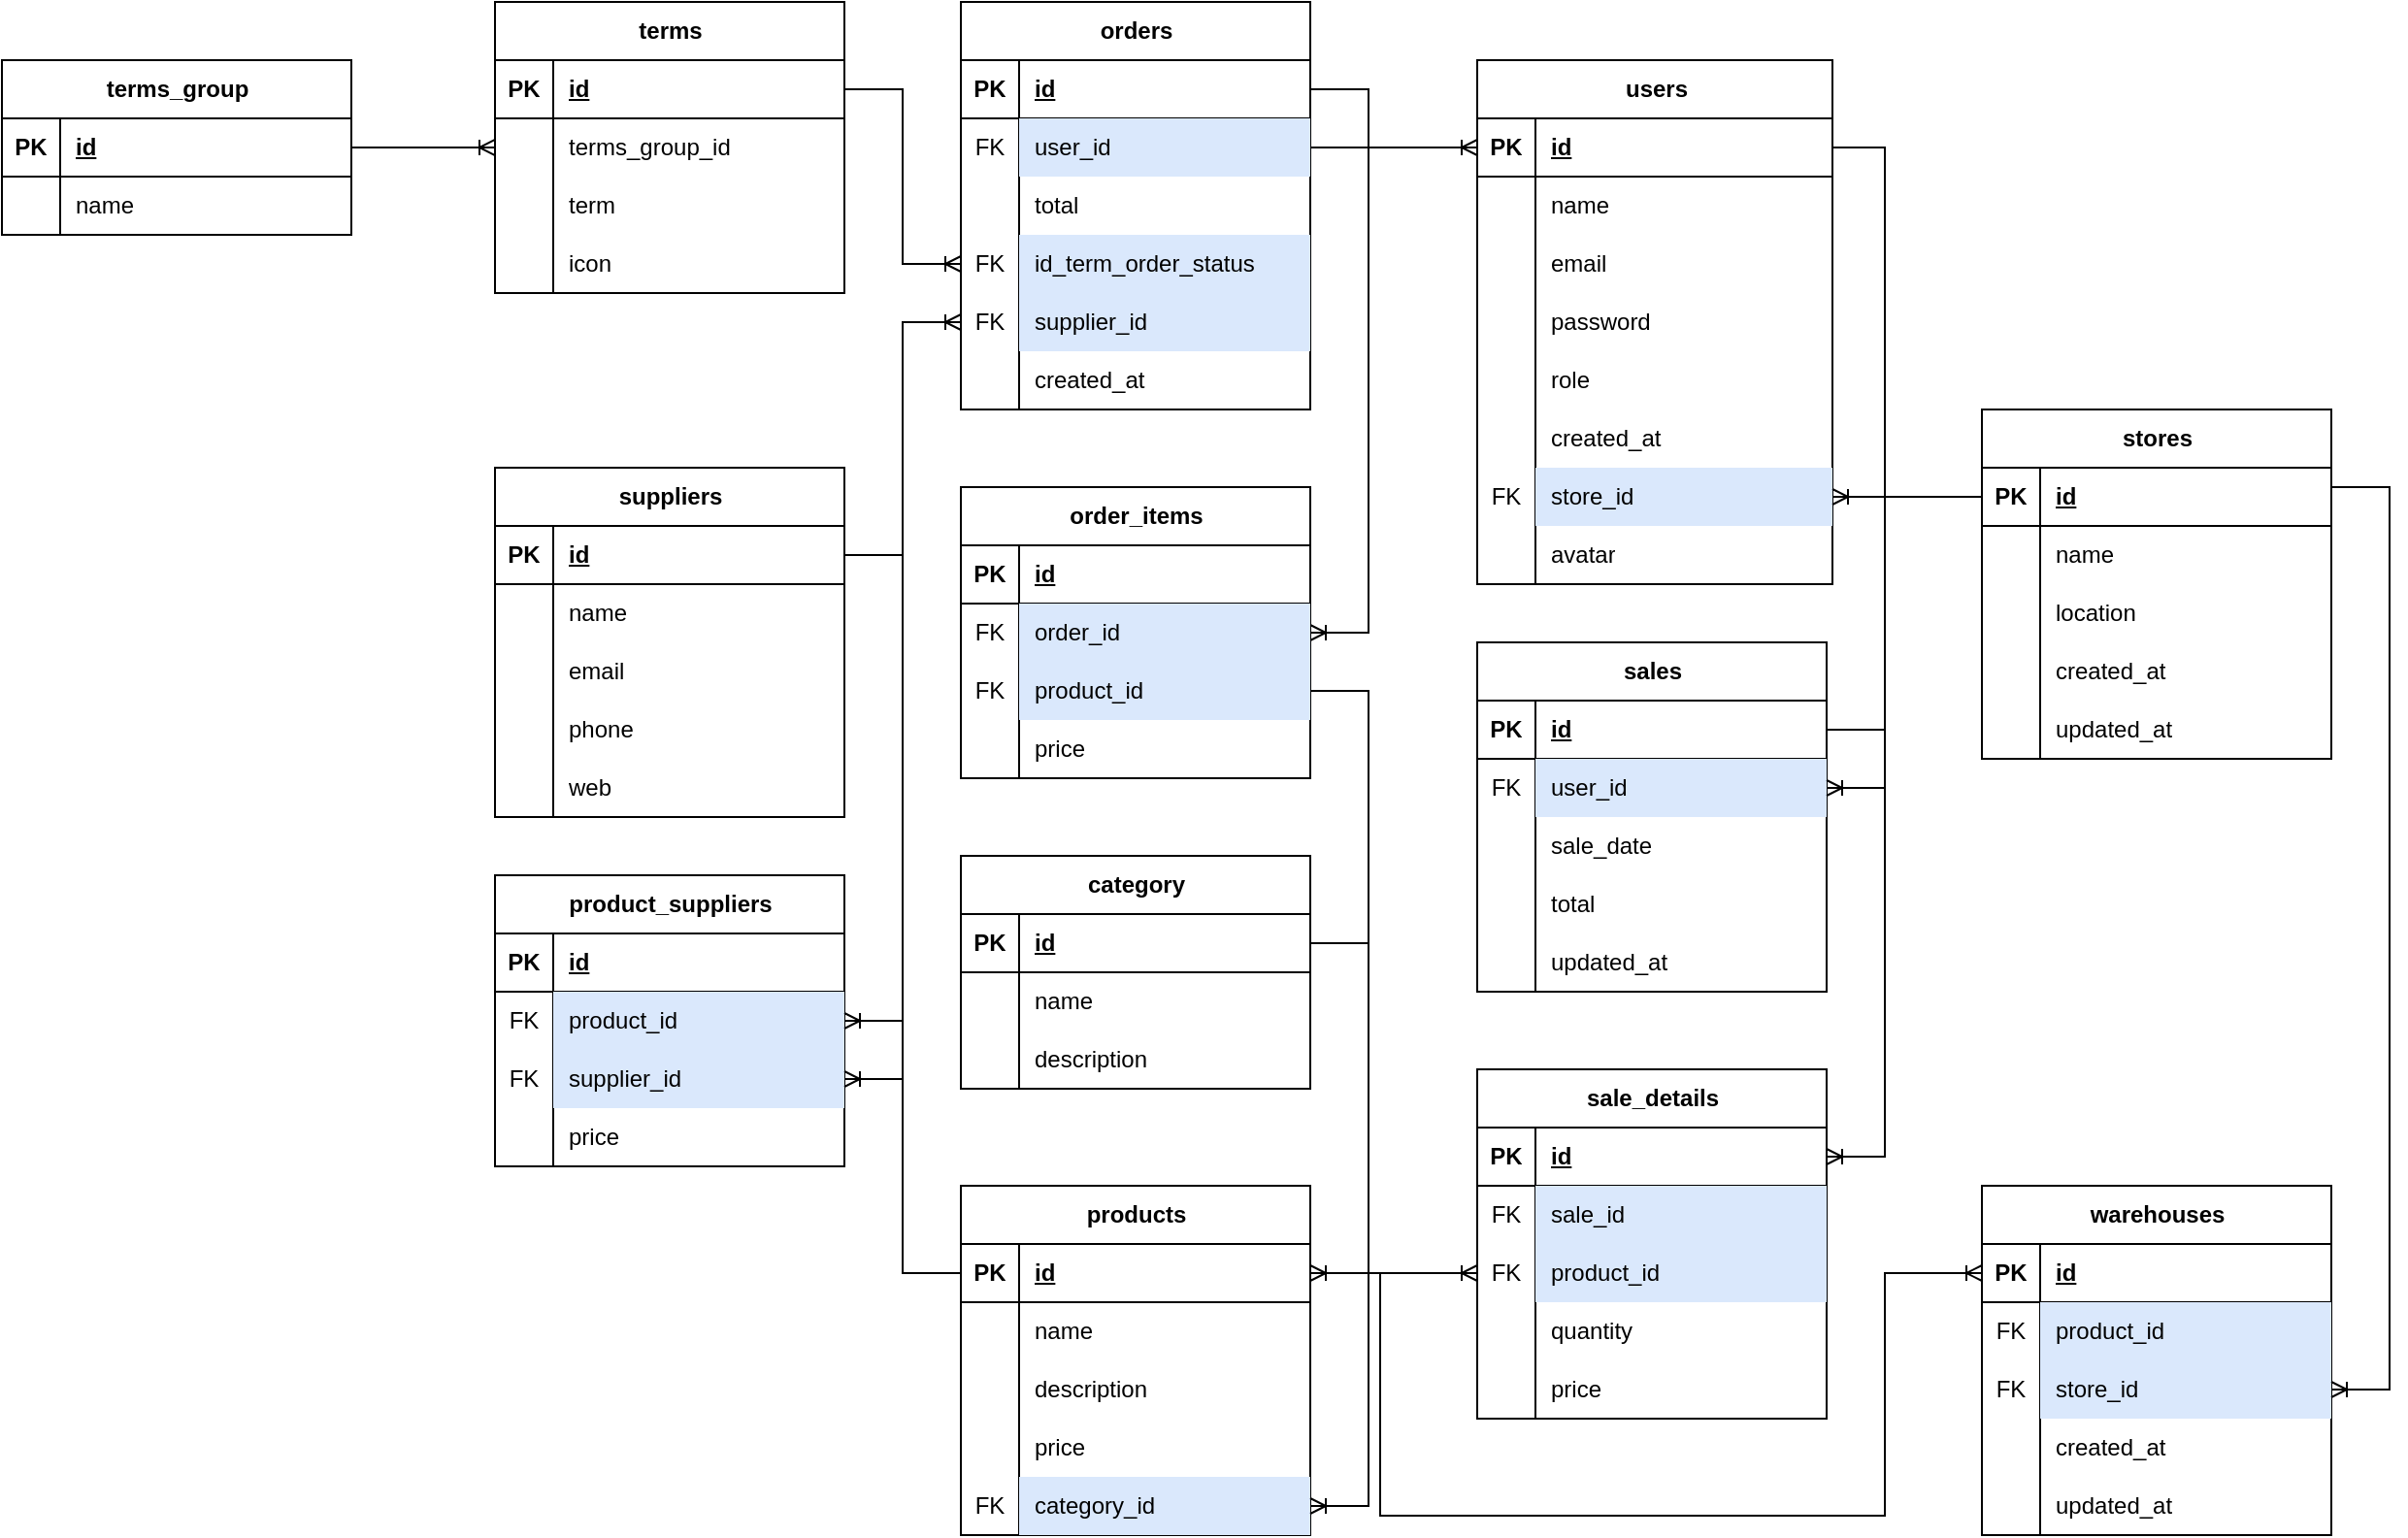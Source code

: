 <mxfile version="24.7.7">
  <diagram name="Página-1" id="3jSdqYvpoGX7jzeyev7T">
    <mxGraphModel dx="1687" dy="878" grid="1" gridSize="10" guides="1" tooltips="1" connect="1" arrows="1" fold="1" page="1" pageScale="1" pageWidth="827" pageHeight="1169" math="0" shadow="0">
      <root>
        <mxCell id="0" />
        <mxCell id="1" parent="0" />
        <mxCell id="Un5BCTIvZaF9LFHFOlVk-1" value="terms_group" style="shape=table;startSize=30;container=1;collapsible=1;childLayout=tableLayout;fixedRows=1;rowLines=0;fontStyle=1;align=center;resizeLast=1;html=1;" vertex="1" parent="1">
          <mxGeometry x="70" y="90" width="180" height="90" as="geometry" />
        </mxCell>
        <mxCell id="Un5BCTIvZaF9LFHFOlVk-2" value="" style="shape=tableRow;horizontal=0;startSize=0;swimlaneHead=0;swimlaneBody=0;fillColor=none;collapsible=0;dropTarget=0;points=[[0,0.5],[1,0.5]];portConstraint=eastwest;top=0;left=0;right=0;bottom=1;" vertex="1" parent="Un5BCTIvZaF9LFHFOlVk-1">
          <mxGeometry y="30" width="180" height="30" as="geometry" />
        </mxCell>
        <mxCell id="Un5BCTIvZaF9LFHFOlVk-3" value="PK" style="shape=partialRectangle;connectable=0;fillColor=none;top=0;left=0;bottom=0;right=0;fontStyle=1;overflow=hidden;whiteSpace=wrap;html=1;" vertex="1" parent="Un5BCTIvZaF9LFHFOlVk-2">
          <mxGeometry width="30" height="30" as="geometry">
            <mxRectangle width="30" height="30" as="alternateBounds" />
          </mxGeometry>
        </mxCell>
        <mxCell id="Un5BCTIvZaF9LFHFOlVk-4" value="id" style="shape=partialRectangle;connectable=0;fillColor=none;top=0;left=0;bottom=0;right=0;align=left;spacingLeft=6;fontStyle=5;overflow=hidden;whiteSpace=wrap;html=1;" vertex="1" parent="Un5BCTIvZaF9LFHFOlVk-2">
          <mxGeometry x="30" width="150" height="30" as="geometry">
            <mxRectangle width="150" height="30" as="alternateBounds" />
          </mxGeometry>
        </mxCell>
        <mxCell id="Un5BCTIvZaF9LFHFOlVk-5" value="" style="shape=tableRow;horizontal=0;startSize=0;swimlaneHead=0;swimlaneBody=0;fillColor=none;collapsible=0;dropTarget=0;points=[[0,0.5],[1,0.5]];portConstraint=eastwest;top=0;left=0;right=0;bottom=0;" vertex="1" parent="Un5BCTIvZaF9LFHFOlVk-1">
          <mxGeometry y="60" width="180" height="30" as="geometry" />
        </mxCell>
        <mxCell id="Un5BCTIvZaF9LFHFOlVk-6" value="" style="shape=partialRectangle;connectable=0;fillColor=none;top=0;left=0;bottom=0;right=0;editable=1;overflow=hidden;whiteSpace=wrap;html=1;" vertex="1" parent="Un5BCTIvZaF9LFHFOlVk-5">
          <mxGeometry width="30" height="30" as="geometry">
            <mxRectangle width="30" height="30" as="alternateBounds" />
          </mxGeometry>
        </mxCell>
        <mxCell id="Un5BCTIvZaF9LFHFOlVk-7" value="name" style="shape=partialRectangle;connectable=0;fillColor=none;top=0;left=0;bottom=0;right=0;align=left;spacingLeft=6;overflow=hidden;whiteSpace=wrap;html=1;" vertex="1" parent="Un5BCTIvZaF9LFHFOlVk-5">
          <mxGeometry x="30" width="150" height="30" as="geometry">
            <mxRectangle width="150" height="30" as="alternateBounds" />
          </mxGeometry>
        </mxCell>
        <mxCell id="Un5BCTIvZaF9LFHFOlVk-17" value="terms" style="shape=table;startSize=30;container=1;collapsible=1;childLayout=tableLayout;fixedRows=1;rowLines=0;fontStyle=1;align=center;resizeLast=1;html=1;" vertex="1" parent="1">
          <mxGeometry x="324" y="60" width="180" height="150" as="geometry" />
        </mxCell>
        <mxCell id="Un5BCTIvZaF9LFHFOlVk-18" value="" style="shape=tableRow;horizontal=0;startSize=0;swimlaneHead=0;swimlaneBody=0;fillColor=none;collapsible=0;dropTarget=0;points=[[0,0.5],[1,0.5]];portConstraint=eastwest;top=0;left=0;right=0;bottom=1;" vertex="1" parent="Un5BCTIvZaF9LFHFOlVk-17">
          <mxGeometry y="30" width="180" height="30" as="geometry" />
        </mxCell>
        <mxCell id="Un5BCTIvZaF9LFHFOlVk-19" value="PK" style="shape=partialRectangle;connectable=0;fillColor=none;top=0;left=0;bottom=0;right=0;fontStyle=1;overflow=hidden;whiteSpace=wrap;html=1;" vertex="1" parent="Un5BCTIvZaF9LFHFOlVk-18">
          <mxGeometry width="30" height="30" as="geometry">
            <mxRectangle width="30" height="30" as="alternateBounds" />
          </mxGeometry>
        </mxCell>
        <mxCell id="Un5BCTIvZaF9LFHFOlVk-20" value="id" style="shape=partialRectangle;connectable=0;fillColor=none;top=0;left=0;bottom=0;right=0;align=left;spacingLeft=6;fontStyle=5;overflow=hidden;whiteSpace=wrap;html=1;" vertex="1" parent="Un5BCTIvZaF9LFHFOlVk-18">
          <mxGeometry x="30" width="150" height="30" as="geometry">
            <mxRectangle width="150" height="30" as="alternateBounds" />
          </mxGeometry>
        </mxCell>
        <mxCell id="Un5BCTIvZaF9LFHFOlVk-21" value="" style="shape=tableRow;horizontal=0;startSize=0;swimlaneHead=0;swimlaneBody=0;fillColor=none;collapsible=0;dropTarget=0;points=[[0,0.5],[1,0.5]];portConstraint=eastwest;top=0;left=0;right=0;bottom=0;" vertex="1" parent="Un5BCTIvZaF9LFHFOlVk-17">
          <mxGeometry y="60" width="180" height="30" as="geometry" />
        </mxCell>
        <mxCell id="Un5BCTIvZaF9LFHFOlVk-22" value="" style="shape=partialRectangle;connectable=0;fillColor=none;top=0;left=0;bottom=0;right=0;editable=1;overflow=hidden;whiteSpace=wrap;html=1;" vertex="1" parent="Un5BCTIvZaF9LFHFOlVk-21">
          <mxGeometry width="30" height="30" as="geometry">
            <mxRectangle width="30" height="30" as="alternateBounds" />
          </mxGeometry>
        </mxCell>
        <mxCell id="Un5BCTIvZaF9LFHFOlVk-23" value="terms_group_id" style="shape=partialRectangle;connectable=0;fillColor=none;top=0;left=0;bottom=0;right=0;align=left;spacingLeft=6;overflow=hidden;whiteSpace=wrap;html=1;" vertex="1" parent="Un5BCTIvZaF9LFHFOlVk-21">
          <mxGeometry x="30" width="150" height="30" as="geometry">
            <mxRectangle width="150" height="30" as="alternateBounds" />
          </mxGeometry>
        </mxCell>
        <mxCell id="Un5BCTIvZaF9LFHFOlVk-24" value="" style="shape=tableRow;horizontal=0;startSize=0;swimlaneHead=0;swimlaneBody=0;fillColor=none;collapsible=0;dropTarget=0;points=[[0,0.5],[1,0.5]];portConstraint=eastwest;top=0;left=0;right=0;bottom=0;" vertex="1" parent="Un5BCTIvZaF9LFHFOlVk-17">
          <mxGeometry y="90" width="180" height="30" as="geometry" />
        </mxCell>
        <mxCell id="Un5BCTIvZaF9LFHFOlVk-25" value="" style="shape=partialRectangle;connectable=0;fillColor=none;top=0;left=0;bottom=0;right=0;editable=1;overflow=hidden;whiteSpace=wrap;html=1;" vertex="1" parent="Un5BCTIvZaF9LFHFOlVk-24">
          <mxGeometry width="30" height="30" as="geometry">
            <mxRectangle width="30" height="30" as="alternateBounds" />
          </mxGeometry>
        </mxCell>
        <mxCell id="Un5BCTIvZaF9LFHFOlVk-26" value="term" style="shape=partialRectangle;connectable=0;fillColor=none;top=0;left=0;bottom=0;right=0;align=left;spacingLeft=6;overflow=hidden;whiteSpace=wrap;html=1;" vertex="1" parent="Un5BCTIvZaF9LFHFOlVk-24">
          <mxGeometry x="30" width="150" height="30" as="geometry">
            <mxRectangle width="150" height="30" as="alternateBounds" />
          </mxGeometry>
        </mxCell>
        <mxCell id="Un5BCTIvZaF9LFHFOlVk-27" value="" style="shape=tableRow;horizontal=0;startSize=0;swimlaneHead=0;swimlaneBody=0;fillColor=none;collapsible=0;dropTarget=0;points=[[0,0.5],[1,0.5]];portConstraint=eastwest;top=0;left=0;right=0;bottom=0;" vertex="1" parent="Un5BCTIvZaF9LFHFOlVk-17">
          <mxGeometry y="120" width="180" height="30" as="geometry" />
        </mxCell>
        <mxCell id="Un5BCTIvZaF9LFHFOlVk-28" value="" style="shape=partialRectangle;connectable=0;fillColor=none;top=0;left=0;bottom=0;right=0;editable=1;overflow=hidden;whiteSpace=wrap;html=1;" vertex="1" parent="Un5BCTIvZaF9LFHFOlVk-27">
          <mxGeometry width="30" height="30" as="geometry">
            <mxRectangle width="30" height="30" as="alternateBounds" />
          </mxGeometry>
        </mxCell>
        <mxCell id="Un5BCTIvZaF9LFHFOlVk-29" value="icon" style="shape=partialRectangle;connectable=0;fillColor=none;top=0;left=0;bottom=0;right=0;align=left;spacingLeft=6;overflow=hidden;whiteSpace=wrap;html=1;" vertex="1" parent="Un5BCTIvZaF9LFHFOlVk-27">
          <mxGeometry x="30" width="150" height="30" as="geometry">
            <mxRectangle width="150" height="30" as="alternateBounds" />
          </mxGeometry>
        </mxCell>
        <mxCell id="Un5BCTIvZaF9LFHFOlVk-31" value="" style="edgeStyle=entityRelationEdgeStyle;fontSize=12;html=1;endArrow=ERoneToMany;rounded=0;exitX=1;exitY=0.5;exitDx=0;exitDy=0;entryX=0;entryY=0.5;entryDx=0;entryDy=0;" edge="1" parent="1" source="Un5BCTIvZaF9LFHFOlVk-2" target="Un5BCTIvZaF9LFHFOlVk-17">
          <mxGeometry width="100" height="100" relative="1" as="geometry">
            <mxPoint x="184" y="310" as="sourcePoint" />
            <mxPoint x="284" y="210" as="targetPoint" />
          </mxGeometry>
        </mxCell>
        <mxCell id="Un5BCTIvZaF9LFHFOlVk-32" value="orders" style="shape=table;startSize=30;container=1;collapsible=1;childLayout=tableLayout;fixedRows=1;rowLines=0;fontStyle=1;align=center;resizeLast=1;html=1;" vertex="1" parent="1">
          <mxGeometry x="564" y="60" width="180" height="210" as="geometry" />
        </mxCell>
        <mxCell id="Un5BCTIvZaF9LFHFOlVk-33" value="" style="shape=tableRow;horizontal=0;startSize=0;swimlaneHead=0;swimlaneBody=0;fillColor=none;collapsible=0;dropTarget=0;points=[[0,0.5],[1,0.5]];portConstraint=eastwest;top=0;left=0;right=0;bottom=1;" vertex="1" parent="Un5BCTIvZaF9LFHFOlVk-32">
          <mxGeometry y="30" width="180" height="30" as="geometry" />
        </mxCell>
        <mxCell id="Un5BCTIvZaF9LFHFOlVk-34" value="PK" style="shape=partialRectangle;connectable=0;fillColor=none;top=0;left=0;bottom=0;right=0;fontStyle=1;overflow=hidden;whiteSpace=wrap;html=1;" vertex="1" parent="Un5BCTIvZaF9LFHFOlVk-33">
          <mxGeometry width="30" height="30" as="geometry">
            <mxRectangle width="30" height="30" as="alternateBounds" />
          </mxGeometry>
        </mxCell>
        <mxCell id="Un5BCTIvZaF9LFHFOlVk-35" value="id" style="shape=partialRectangle;connectable=0;fillColor=none;top=0;left=0;bottom=0;right=0;align=left;spacingLeft=6;fontStyle=5;overflow=hidden;whiteSpace=wrap;html=1;" vertex="1" parent="Un5BCTIvZaF9LFHFOlVk-33">
          <mxGeometry x="30" width="150" height="30" as="geometry">
            <mxRectangle width="150" height="30" as="alternateBounds" />
          </mxGeometry>
        </mxCell>
        <mxCell id="Un5BCTIvZaF9LFHFOlVk-36" value="" style="shape=tableRow;horizontal=0;startSize=0;swimlaneHead=0;swimlaneBody=0;fillColor=none;collapsible=0;dropTarget=0;points=[[0,0.5],[1,0.5]];portConstraint=eastwest;top=0;left=0;right=0;bottom=0;" vertex="1" parent="Un5BCTIvZaF9LFHFOlVk-32">
          <mxGeometry y="60" width="180" height="30" as="geometry" />
        </mxCell>
        <mxCell id="Un5BCTIvZaF9LFHFOlVk-37" value="FK" style="shape=partialRectangle;connectable=0;fillColor=none;top=0;left=0;bottom=0;right=0;editable=1;overflow=hidden;whiteSpace=wrap;html=1;" vertex="1" parent="Un5BCTIvZaF9LFHFOlVk-36">
          <mxGeometry width="30" height="30" as="geometry">
            <mxRectangle width="30" height="30" as="alternateBounds" />
          </mxGeometry>
        </mxCell>
        <mxCell id="Un5BCTIvZaF9LFHFOlVk-38" value="user_id" style="shape=partialRectangle;connectable=0;fillColor=#dae8fc;top=0;left=0;bottom=0;right=0;align=left;spacingLeft=6;overflow=hidden;whiteSpace=wrap;html=1;strokeColor=#6c8ebf;" vertex="1" parent="Un5BCTIvZaF9LFHFOlVk-36">
          <mxGeometry x="30" width="150" height="30" as="geometry">
            <mxRectangle width="150" height="30" as="alternateBounds" />
          </mxGeometry>
        </mxCell>
        <mxCell id="Un5BCTIvZaF9LFHFOlVk-39" value="" style="shape=tableRow;horizontal=0;startSize=0;swimlaneHead=0;swimlaneBody=0;fillColor=none;collapsible=0;dropTarget=0;points=[[0,0.5],[1,0.5]];portConstraint=eastwest;top=0;left=0;right=0;bottom=0;" vertex="1" parent="Un5BCTIvZaF9LFHFOlVk-32">
          <mxGeometry y="90" width="180" height="30" as="geometry" />
        </mxCell>
        <mxCell id="Un5BCTIvZaF9LFHFOlVk-40" value="" style="shape=partialRectangle;connectable=0;fillColor=none;top=0;left=0;bottom=0;right=0;editable=1;overflow=hidden;whiteSpace=wrap;html=1;" vertex="1" parent="Un5BCTIvZaF9LFHFOlVk-39">
          <mxGeometry width="30" height="30" as="geometry">
            <mxRectangle width="30" height="30" as="alternateBounds" />
          </mxGeometry>
        </mxCell>
        <mxCell id="Un5BCTIvZaF9LFHFOlVk-41" value="total" style="shape=partialRectangle;connectable=0;fillColor=none;top=0;left=0;bottom=0;right=0;align=left;spacingLeft=6;overflow=hidden;whiteSpace=wrap;html=1;" vertex="1" parent="Un5BCTIvZaF9LFHFOlVk-39">
          <mxGeometry x="30" width="150" height="30" as="geometry">
            <mxRectangle width="150" height="30" as="alternateBounds" />
          </mxGeometry>
        </mxCell>
        <mxCell id="Un5BCTIvZaF9LFHFOlVk-42" value="" style="shape=tableRow;horizontal=0;startSize=0;swimlaneHead=0;swimlaneBody=0;fillColor=none;collapsible=0;dropTarget=0;points=[[0,0.5],[1,0.5]];portConstraint=eastwest;top=0;left=0;right=0;bottom=0;" vertex="1" parent="Un5BCTIvZaF9LFHFOlVk-32">
          <mxGeometry y="120" width="180" height="30" as="geometry" />
        </mxCell>
        <mxCell id="Un5BCTIvZaF9LFHFOlVk-43" value="FK" style="shape=partialRectangle;connectable=0;fillColor=none;top=0;left=0;bottom=0;right=0;editable=1;overflow=hidden;whiteSpace=wrap;html=1;" vertex="1" parent="Un5BCTIvZaF9LFHFOlVk-42">
          <mxGeometry width="30" height="30" as="geometry">
            <mxRectangle width="30" height="30" as="alternateBounds" />
          </mxGeometry>
        </mxCell>
        <mxCell id="Un5BCTIvZaF9LFHFOlVk-44" value="id_term_order_status" style="shape=partialRectangle;connectable=0;fillColor=#dae8fc;top=0;left=0;bottom=0;right=0;align=left;spacingLeft=6;overflow=hidden;whiteSpace=wrap;html=1;strokeColor=#6c8ebf;" vertex="1" parent="Un5BCTIvZaF9LFHFOlVk-42">
          <mxGeometry x="30" width="150" height="30" as="geometry">
            <mxRectangle width="150" height="30" as="alternateBounds" />
          </mxGeometry>
        </mxCell>
        <mxCell id="Un5BCTIvZaF9LFHFOlVk-45" value="" style="shape=tableRow;horizontal=0;startSize=0;swimlaneHead=0;swimlaneBody=0;fillColor=none;collapsible=0;dropTarget=0;points=[[0,0.5],[1,0.5]];portConstraint=eastwest;top=0;left=0;right=0;bottom=0;" vertex="1" parent="Un5BCTIvZaF9LFHFOlVk-32">
          <mxGeometry y="150" width="180" height="30" as="geometry" />
        </mxCell>
        <mxCell id="Un5BCTIvZaF9LFHFOlVk-46" value="FK" style="shape=partialRectangle;connectable=0;fillColor=none;top=0;left=0;bottom=0;right=0;editable=1;overflow=hidden;whiteSpace=wrap;html=1;" vertex="1" parent="Un5BCTIvZaF9LFHFOlVk-45">
          <mxGeometry width="30" height="30" as="geometry">
            <mxRectangle width="30" height="30" as="alternateBounds" />
          </mxGeometry>
        </mxCell>
        <mxCell id="Un5BCTIvZaF9LFHFOlVk-47" value="supplier_id" style="shape=partialRectangle;connectable=0;fillColor=#dae8fc;top=0;left=0;bottom=0;right=0;align=left;spacingLeft=6;overflow=hidden;whiteSpace=wrap;html=1;strokeColor=#6c8ebf;" vertex="1" parent="Un5BCTIvZaF9LFHFOlVk-45">
          <mxGeometry x="30" width="150" height="30" as="geometry">
            <mxRectangle width="150" height="30" as="alternateBounds" />
          </mxGeometry>
        </mxCell>
        <mxCell id="Un5BCTIvZaF9LFHFOlVk-48" value="" style="shape=tableRow;horizontal=0;startSize=0;swimlaneHead=0;swimlaneBody=0;fillColor=none;collapsible=0;dropTarget=0;points=[[0,0.5],[1,0.5]];portConstraint=eastwest;top=0;left=0;right=0;bottom=0;" vertex="1" parent="Un5BCTIvZaF9LFHFOlVk-32">
          <mxGeometry y="180" width="180" height="30" as="geometry" />
        </mxCell>
        <mxCell id="Un5BCTIvZaF9LFHFOlVk-49" value="" style="shape=partialRectangle;connectable=0;fillColor=none;top=0;left=0;bottom=0;right=0;editable=1;overflow=hidden;whiteSpace=wrap;html=1;" vertex="1" parent="Un5BCTIvZaF9LFHFOlVk-48">
          <mxGeometry width="30" height="30" as="geometry">
            <mxRectangle width="30" height="30" as="alternateBounds" />
          </mxGeometry>
        </mxCell>
        <mxCell id="Un5BCTIvZaF9LFHFOlVk-50" value="created_at" style="shape=partialRectangle;connectable=0;fillColor=none;top=0;left=0;bottom=0;right=0;align=left;spacingLeft=6;overflow=hidden;whiteSpace=wrap;html=1;" vertex="1" parent="Un5BCTIvZaF9LFHFOlVk-48">
          <mxGeometry x="30" width="150" height="30" as="geometry">
            <mxRectangle width="150" height="30" as="alternateBounds" />
          </mxGeometry>
        </mxCell>
        <mxCell id="Un5BCTIvZaF9LFHFOlVk-55" value="" style="edgeStyle=entityRelationEdgeStyle;fontSize=12;html=1;endArrow=ERoneToMany;rounded=0;exitX=1;exitY=0.5;exitDx=0;exitDy=0;entryX=0;entryY=0.5;entryDx=0;entryDy=0;" edge="1" parent="1" source="Un5BCTIvZaF9LFHFOlVk-18" target="Un5BCTIvZaF9LFHFOlVk-42">
          <mxGeometry width="100" height="100" relative="1" as="geometry">
            <mxPoint x="294" y="410" as="sourcePoint" />
            <mxPoint x="394" y="310" as="targetPoint" />
          </mxGeometry>
        </mxCell>
        <mxCell id="Un5BCTIvZaF9LFHFOlVk-56" value="suppliers" style="shape=table;startSize=30;container=1;collapsible=1;childLayout=tableLayout;fixedRows=1;rowLines=0;fontStyle=1;align=center;resizeLast=1;html=1;" vertex="1" parent="1">
          <mxGeometry x="324" y="300" width="180" height="180" as="geometry" />
        </mxCell>
        <mxCell id="Un5BCTIvZaF9LFHFOlVk-57" value="" style="shape=tableRow;horizontal=0;startSize=0;swimlaneHead=0;swimlaneBody=0;fillColor=none;collapsible=0;dropTarget=0;points=[[0,0.5],[1,0.5]];portConstraint=eastwest;top=0;left=0;right=0;bottom=1;" vertex="1" parent="Un5BCTIvZaF9LFHFOlVk-56">
          <mxGeometry y="30" width="180" height="30" as="geometry" />
        </mxCell>
        <mxCell id="Un5BCTIvZaF9LFHFOlVk-58" value="PK" style="shape=partialRectangle;connectable=0;fillColor=none;top=0;left=0;bottom=0;right=0;fontStyle=1;overflow=hidden;whiteSpace=wrap;html=1;" vertex="1" parent="Un5BCTIvZaF9LFHFOlVk-57">
          <mxGeometry width="30" height="30" as="geometry">
            <mxRectangle width="30" height="30" as="alternateBounds" />
          </mxGeometry>
        </mxCell>
        <mxCell id="Un5BCTIvZaF9LFHFOlVk-59" value="id" style="shape=partialRectangle;connectable=0;fillColor=none;top=0;left=0;bottom=0;right=0;align=left;spacingLeft=6;fontStyle=5;overflow=hidden;whiteSpace=wrap;html=1;" vertex="1" parent="Un5BCTIvZaF9LFHFOlVk-57">
          <mxGeometry x="30" width="150" height="30" as="geometry">
            <mxRectangle width="150" height="30" as="alternateBounds" />
          </mxGeometry>
        </mxCell>
        <mxCell id="Un5BCTIvZaF9LFHFOlVk-60" value="" style="shape=tableRow;horizontal=0;startSize=0;swimlaneHead=0;swimlaneBody=0;fillColor=none;collapsible=0;dropTarget=0;points=[[0,0.5],[1,0.5]];portConstraint=eastwest;top=0;left=0;right=0;bottom=0;" vertex="1" parent="Un5BCTIvZaF9LFHFOlVk-56">
          <mxGeometry y="60" width="180" height="30" as="geometry" />
        </mxCell>
        <mxCell id="Un5BCTIvZaF9LFHFOlVk-61" value="" style="shape=partialRectangle;connectable=0;fillColor=none;top=0;left=0;bottom=0;right=0;editable=1;overflow=hidden;whiteSpace=wrap;html=1;" vertex="1" parent="Un5BCTIvZaF9LFHFOlVk-60">
          <mxGeometry width="30" height="30" as="geometry">
            <mxRectangle width="30" height="30" as="alternateBounds" />
          </mxGeometry>
        </mxCell>
        <mxCell id="Un5BCTIvZaF9LFHFOlVk-62" value="name" style="shape=partialRectangle;connectable=0;fillColor=none;top=0;left=0;bottom=0;right=0;align=left;spacingLeft=6;overflow=hidden;whiteSpace=wrap;html=1;strokeColor=#6c8ebf;" vertex="1" parent="Un5BCTIvZaF9LFHFOlVk-60">
          <mxGeometry x="30" width="150" height="30" as="geometry">
            <mxRectangle width="150" height="30" as="alternateBounds" />
          </mxGeometry>
        </mxCell>
        <mxCell id="Un5BCTIvZaF9LFHFOlVk-63" value="" style="shape=tableRow;horizontal=0;startSize=0;swimlaneHead=0;swimlaneBody=0;fillColor=none;collapsible=0;dropTarget=0;points=[[0,0.5],[1,0.5]];portConstraint=eastwest;top=0;left=0;right=0;bottom=0;" vertex="1" parent="Un5BCTIvZaF9LFHFOlVk-56">
          <mxGeometry y="90" width="180" height="30" as="geometry" />
        </mxCell>
        <mxCell id="Un5BCTIvZaF9LFHFOlVk-64" value="" style="shape=partialRectangle;connectable=0;fillColor=none;top=0;left=0;bottom=0;right=0;editable=1;overflow=hidden;whiteSpace=wrap;html=1;" vertex="1" parent="Un5BCTIvZaF9LFHFOlVk-63">
          <mxGeometry width="30" height="30" as="geometry">
            <mxRectangle width="30" height="30" as="alternateBounds" />
          </mxGeometry>
        </mxCell>
        <mxCell id="Un5BCTIvZaF9LFHFOlVk-65" value="email" style="shape=partialRectangle;connectable=0;fillColor=none;top=0;left=0;bottom=0;right=0;align=left;spacingLeft=6;overflow=hidden;whiteSpace=wrap;html=1;" vertex="1" parent="Un5BCTIvZaF9LFHFOlVk-63">
          <mxGeometry x="30" width="150" height="30" as="geometry">
            <mxRectangle width="150" height="30" as="alternateBounds" />
          </mxGeometry>
        </mxCell>
        <mxCell id="Un5BCTIvZaF9LFHFOlVk-66" value="" style="shape=tableRow;horizontal=0;startSize=0;swimlaneHead=0;swimlaneBody=0;fillColor=none;collapsible=0;dropTarget=0;points=[[0,0.5],[1,0.5]];portConstraint=eastwest;top=0;left=0;right=0;bottom=0;" vertex="1" parent="Un5BCTIvZaF9LFHFOlVk-56">
          <mxGeometry y="120" width="180" height="30" as="geometry" />
        </mxCell>
        <mxCell id="Un5BCTIvZaF9LFHFOlVk-67" value="" style="shape=partialRectangle;connectable=0;fillColor=none;top=0;left=0;bottom=0;right=0;editable=1;overflow=hidden;whiteSpace=wrap;html=1;" vertex="1" parent="Un5BCTIvZaF9LFHFOlVk-66">
          <mxGeometry width="30" height="30" as="geometry">
            <mxRectangle width="30" height="30" as="alternateBounds" />
          </mxGeometry>
        </mxCell>
        <mxCell id="Un5BCTIvZaF9LFHFOlVk-68" value="phone" style="shape=partialRectangle;connectable=0;fillColor=none;top=0;left=0;bottom=0;right=0;align=left;spacingLeft=6;overflow=hidden;whiteSpace=wrap;html=1;strokeColor=#6c8ebf;" vertex="1" parent="Un5BCTIvZaF9LFHFOlVk-66">
          <mxGeometry x="30" width="150" height="30" as="geometry">
            <mxRectangle width="150" height="30" as="alternateBounds" />
          </mxGeometry>
        </mxCell>
        <mxCell id="Un5BCTIvZaF9LFHFOlVk-69" value="" style="shape=tableRow;horizontal=0;startSize=0;swimlaneHead=0;swimlaneBody=0;fillColor=none;collapsible=0;dropTarget=0;points=[[0,0.5],[1,0.5]];portConstraint=eastwest;top=0;left=0;right=0;bottom=0;" vertex="1" parent="Un5BCTIvZaF9LFHFOlVk-56">
          <mxGeometry y="150" width="180" height="30" as="geometry" />
        </mxCell>
        <mxCell id="Un5BCTIvZaF9LFHFOlVk-70" value="" style="shape=partialRectangle;connectable=0;fillColor=none;top=0;left=0;bottom=0;right=0;editable=1;overflow=hidden;whiteSpace=wrap;html=1;" vertex="1" parent="Un5BCTIvZaF9LFHFOlVk-69">
          <mxGeometry width="30" height="30" as="geometry">
            <mxRectangle width="30" height="30" as="alternateBounds" />
          </mxGeometry>
        </mxCell>
        <mxCell id="Un5BCTIvZaF9LFHFOlVk-71" value="web" style="shape=partialRectangle;connectable=0;fillColor=none;top=0;left=0;bottom=0;right=0;align=left;spacingLeft=6;overflow=hidden;whiteSpace=wrap;html=1;strokeColor=#6c8ebf;" vertex="1" parent="Un5BCTIvZaF9LFHFOlVk-69">
          <mxGeometry x="30" width="150" height="30" as="geometry">
            <mxRectangle width="150" height="30" as="alternateBounds" />
          </mxGeometry>
        </mxCell>
        <mxCell id="Un5BCTIvZaF9LFHFOlVk-78" value="" style="edgeStyle=entityRelationEdgeStyle;fontSize=12;html=1;endArrow=ERoneToMany;rounded=0;exitX=1;exitY=0.5;exitDx=0;exitDy=0;entryX=0;entryY=0.5;entryDx=0;entryDy=0;" edge="1" parent="1" source="Un5BCTIvZaF9LFHFOlVk-57" target="Un5BCTIvZaF9LFHFOlVk-45">
          <mxGeometry width="100" height="100" relative="1" as="geometry">
            <mxPoint x="420" y="480" as="sourcePoint" />
            <mxPoint x="520" y="380" as="targetPoint" />
          </mxGeometry>
        </mxCell>
        <mxCell id="Un5BCTIvZaF9LFHFOlVk-101" value="users" style="shape=table;startSize=30;container=1;collapsible=1;childLayout=tableLayout;fixedRows=1;rowLines=0;fontStyle=1;align=center;resizeLast=1;html=1;" vertex="1" parent="1">
          <mxGeometry x="830" y="90" width="183" height="270" as="geometry" />
        </mxCell>
        <mxCell id="Un5BCTIvZaF9LFHFOlVk-102" value="" style="shape=tableRow;horizontal=0;startSize=0;swimlaneHead=0;swimlaneBody=0;fillColor=none;collapsible=0;dropTarget=0;points=[[0,0.5],[1,0.5]];portConstraint=eastwest;top=0;left=0;right=0;bottom=1;" vertex="1" parent="Un5BCTIvZaF9LFHFOlVk-101">
          <mxGeometry y="30" width="183" height="30" as="geometry" />
        </mxCell>
        <mxCell id="Un5BCTIvZaF9LFHFOlVk-103" value="PK" style="shape=partialRectangle;connectable=0;fillColor=none;top=0;left=0;bottom=0;right=0;fontStyle=1;overflow=hidden;whiteSpace=wrap;html=1;" vertex="1" parent="Un5BCTIvZaF9LFHFOlVk-102">
          <mxGeometry width="30" height="30" as="geometry">
            <mxRectangle width="30" height="30" as="alternateBounds" />
          </mxGeometry>
        </mxCell>
        <mxCell id="Un5BCTIvZaF9LFHFOlVk-104" value="id" style="shape=partialRectangle;connectable=0;fillColor=none;top=0;left=0;bottom=0;right=0;align=left;spacingLeft=6;fontStyle=5;overflow=hidden;whiteSpace=wrap;html=1;" vertex="1" parent="Un5BCTIvZaF9LFHFOlVk-102">
          <mxGeometry x="30" width="153" height="30" as="geometry">
            <mxRectangle width="153" height="30" as="alternateBounds" />
          </mxGeometry>
        </mxCell>
        <mxCell id="Un5BCTIvZaF9LFHFOlVk-105" value="" style="shape=tableRow;horizontal=0;startSize=0;swimlaneHead=0;swimlaneBody=0;fillColor=none;collapsible=0;dropTarget=0;points=[[0,0.5],[1,0.5]];portConstraint=eastwest;top=0;left=0;right=0;bottom=0;" vertex="1" parent="Un5BCTIvZaF9LFHFOlVk-101">
          <mxGeometry y="60" width="183" height="30" as="geometry" />
        </mxCell>
        <mxCell id="Un5BCTIvZaF9LFHFOlVk-106" value="" style="shape=partialRectangle;connectable=0;fillColor=none;top=0;left=0;bottom=0;right=0;editable=1;overflow=hidden;whiteSpace=wrap;html=1;" vertex="1" parent="Un5BCTIvZaF9LFHFOlVk-105">
          <mxGeometry width="30" height="30" as="geometry">
            <mxRectangle width="30" height="30" as="alternateBounds" />
          </mxGeometry>
        </mxCell>
        <mxCell id="Un5BCTIvZaF9LFHFOlVk-107" value="name" style="shape=partialRectangle;connectable=0;fillColor=none;top=0;left=0;bottom=0;right=0;align=left;spacingLeft=6;overflow=hidden;whiteSpace=wrap;html=1;strokeColor=#6c8ebf;" vertex="1" parent="Un5BCTIvZaF9LFHFOlVk-105">
          <mxGeometry x="30" width="153" height="30" as="geometry">
            <mxRectangle width="153" height="30" as="alternateBounds" />
          </mxGeometry>
        </mxCell>
        <mxCell id="Un5BCTIvZaF9LFHFOlVk-108" value="" style="shape=tableRow;horizontal=0;startSize=0;swimlaneHead=0;swimlaneBody=0;fillColor=none;collapsible=0;dropTarget=0;points=[[0,0.5],[1,0.5]];portConstraint=eastwest;top=0;left=0;right=0;bottom=0;" vertex="1" parent="Un5BCTIvZaF9LFHFOlVk-101">
          <mxGeometry y="90" width="183" height="30" as="geometry" />
        </mxCell>
        <mxCell id="Un5BCTIvZaF9LFHFOlVk-109" value="" style="shape=partialRectangle;connectable=0;fillColor=none;top=0;left=0;bottom=0;right=0;editable=1;overflow=hidden;whiteSpace=wrap;html=1;" vertex="1" parent="Un5BCTIvZaF9LFHFOlVk-108">
          <mxGeometry width="30" height="30" as="geometry">
            <mxRectangle width="30" height="30" as="alternateBounds" />
          </mxGeometry>
        </mxCell>
        <mxCell id="Un5BCTIvZaF9LFHFOlVk-110" value="email" style="shape=partialRectangle;connectable=0;fillColor=none;top=0;left=0;bottom=0;right=0;align=left;spacingLeft=6;overflow=hidden;whiteSpace=wrap;html=1;" vertex="1" parent="Un5BCTIvZaF9LFHFOlVk-108">
          <mxGeometry x="30" width="153" height="30" as="geometry">
            <mxRectangle width="153" height="30" as="alternateBounds" />
          </mxGeometry>
        </mxCell>
        <mxCell id="Un5BCTIvZaF9LFHFOlVk-111" value="" style="shape=tableRow;horizontal=0;startSize=0;swimlaneHead=0;swimlaneBody=0;fillColor=none;collapsible=0;dropTarget=0;points=[[0,0.5],[1,0.5]];portConstraint=eastwest;top=0;left=0;right=0;bottom=0;" vertex="1" parent="Un5BCTIvZaF9LFHFOlVk-101">
          <mxGeometry y="120" width="183" height="30" as="geometry" />
        </mxCell>
        <mxCell id="Un5BCTIvZaF9LFHFOlVk-112" value="" style="shape=partialRectangle;connectable=0;fillColor=none;top=0;left=0;bottom=0;right=0;editable=1;overflow=hidden;whiteSpace=wrap;html=1;" vertex="1" parent="Un5BCTIvZaF9LFHFOlVk-111">
          <mxGeometry width="30" height="30" as="geometry">
            <mxRectangle width="30" height="30" as="alternateBounds" />
          </mxGeometry>
        </mxCell>
        <mxCell id="Un5BCTIvZaF9LFHFOlVk-113" value="password" style="shape=partialRectangle;connectable=0;fillColor=none;top=0;left=0;bottom=0;right=0;align=left;spacingLeft=6;overflow=hidden;whiteSpace=wrap;html=1;strokeColor=#6c8ebf;" vertex="1" parent="Un5BCTIvZaF9LFHFOlVk-111">
          <mxGeometry x="30" width="153" height="30" as="geometry">
            <mxRectangle width="153" height="30" as="alternateBounds" />
          </mxGeometry>
        </mxCell>
        <mxCell id="Un5BCTIvZaF9LFHFOlVk-114" value="" style="shape=tableRow;horizontal=0;startSize=0;swimlaneHead=0;swimlaneBody=0;fillColor=none;collapsible=0;dropTarget=0;points=[[0,0.5],[1,0.5]];portConstraint=eastwest;top=0;left=0;right=0;bottom=0;" vertex="1" parent="Un5BCTIvZaF9LFHFOlVk-101">
          <mxGeometry y="150" width="183" height="30" as="geometry" />
        </mxCell>
        <mxCell id="Un5BCTIvZaF9LFHFOlVk-115" value="" style="shape=partialRectangle;connectable=0;fillColor=none;top=0;left=0;bottom=0;right=0;editable=1;overflow=hidden;whiteSpace=wrap;html=1;" vertex="1" parent="Un5BCTIvZaF9LFHFOlVk-114">
          <mxGeometry width="30" height="30" as="geometry">
            <mxRectangle width="30" height="30" as="alternateBounds" />
          </mxGeometry>
        </mxCell>
        <mxCell id="Un5BCTIvZaF9LFHFOlVk-116" value="role" style="shape=partialRectangle;connectable=0;fillColor=none;top=0;left=0;bottom=0;right=0;align=left;spacingLeft=6;overflow=hidden;whiteSpace=wrap;html=1;strokeColor=#6c8ebf;" vertex="1" parent="Un5BCTIvZaF9LFHFOlVk-114">
          <mxGeometry x="30" width="153" height="30" as="geometry">
            <mxRectangle width="153" height="30" as="alternateBounds" />
          </mxGeometry>
        </mxCell>
        <mxCell id="Un5BCTIvZaF9LFHFOlVk-117" value="" style="shape=tableRow;horizontal=0;startSize=0;swimlaneHead=0;swimlaneBody=0;fillColor=none;collapsible=0;dropTarget=0;points=[[0,0.5],[1,0.5]];portConstraint=eastwest;top=0;left=0;right=0;bottom=0;" vertex="1" parent="Un5BCTIvZaF9LFHFOlVk-101">
          <mxGeometry y="180" width="183" height="30" as="geometry" />
        </mxCell>
        <mxCell id="Un5BCTIvZaF9LFHFOlVk-118" value="" style="shape=partialRectangle;connectable=0;fillColor=none;top=0;left=0;bottom=0;right=0;editable=1;overflow=hidden;whiteSpace=wrap;html=1;" vertex="1" parent="Un5BCTIvZaF9LFHFOlVk-117">
          <mxGeometry width="30" height="30" as="geometry">
            <mxRectangle width="30" height="30" as="alternateBounds" />
          </mxGeometry>
        </mxCell>
        <mxCell id="Un5BCTIvZaF9LFHFOlVk-119" value="created_at" style="shape=partialRectangle;connectable=0;fillColor=none;top=0;left=0;bottom=0;right=0;align=left;spacingLeft=6;overflow=hidden;whiteSpace=wrap;html=1;strokeColor=#6c8ebf;" vertex="1" parent="Un5BCTIvZaF9LFHFOlVk-117">
          <mxGeometry x="30" width="153" height="30" as="geometry">
            <mxRectangle width="153" height="30" as="alternateBounds" />
          </mxGeometry>
        </mxCell>
        <mxCell id="Un5BCTIvZaF9LFHFOlVk-120" value="" style="shape=tableRow;horizontal=0;startSize=0;swimlaneHead=0;swimlaneBody=0;fillColor=none;collapsible=0;dropTarget=0;points=[[0,0.5],[1,0.5]];portConstraint=eastwest;top=0;left=0;right=0;bottom=0;" vertex="1" parent="Un5BCTIvZaF9LFHFOlVk-101">
          <mxGeometry y="210" width="183" height="30" as="geometry" />
        </mxCell>
        <mxCell id="Un5BCTIvZaF9LFHFOlVk-121" value="FK" style="shape=partialRectangle;connectable=0;fillColor=none;top=0;left=0;bottom=0;right=0;editable=1;overflow=hidden;whiteSpace=wrap;html=1;" vertex="1" parent="Un5BCTIvZaF9LFHFOlVk-120">
          <mxGeometry width="30" height="30" as="geometry">
            <mxRectangle width="30" height="30" as="alternateBounds" />
          </mxGeometry>
        </mxCell>
        <mxCell id="Un5BCTIvZaF9LFHFOlVk-122" value="store_id" style="shape=partialRectangle;connectable=0;fillColor=#dae8fc;top=0;left=0;bottom=0;right=0;align=left;spacingLeft=6;overflow=hidden;whiteSpace=wrap;html=1;strokeColor=#6c8ebf;" vertex="1" parent="Un5BCTIvZaF9LFHFOlVk-120">
          <mxGeometry x="30" width="153" height="30" as="geometry">
            <mxRectangle width="153" height="30" as="alternateBounds" />
          </mxGeometry>
        </mxCell>
        <mxCell id="Un5BCTIvZaF9LFHFOlVk-123" value="" style="shape=tableRow;horizontal=0;startSize=0;swimlaneHead=0;swimlaneBody=0;fillColor=none;collapsible=0;dropTarget=0;points=[[0,0.5],[1,0.5]];portConstraint=eastwest;top=0;left=0;right=0;bottom=0;" vertex="1" parent="Un5BCTIvZaF9LFHFOlVk-101">
          <mxGeometry y="240" width="183" height="30" as="geometry" />
        </mxCell>
        <mxCell id="Un5BCTIvZaF9LFHFOlVk-124" value="" style="shape=partialRectangle;connectable=0;fillColor=none;top=0;left=0;bottom=0;right=0;editable=1;overflow=hidden;whiteSpace=wrap;html=1;" vertex="1" parent="Un5BCTIvZaF9LFHFOlVk-123">
          <mxGeometry width="30" height="30" as="geometry">
            <mxRectangle width="30" height="30" as="alternateBounds" />
          </mxGeometry>
        </mxCell>
        <mxCell id="Un5BCTIvZaF9LFHFOlVk-125" value="avatar" style="shape=partialRectangle;connectable=0;fillColor=none;top=0;left=0;bottom=0;right=0;align=left;spacingLeft=6;overflow=hidden;whiteSpace=wrap;html=1;strokeColor=#6c8ebf;" vertex="1" parent="Un5BCTIvZaF9LFHFOlVk-123">
          <mxGeometry x="30" width="153" height="30" as="geometry">
            <mxRectangle width="153" height="30" as="alternateBounds" />
          </mxGeometry>
        </mxCell>
        <mxCell id="Un5BCTIvZaF9LFHFOlVk-126" value="" style="edgeStyle=entityRelationEdgeStyle;fontSize=12;html=1;endArrow=ERoneToMany;rounded=0;exitX=1;exitY=0.5;exitDx=0;exitDy=0;entryX=0;entryY=0.5;entryDx=0;entryDy=0;" edge="1" parent="1" source="Un5BCTIvZaF9LFHFOlVk-36" target="Un5BCTIvZaF9LFHFOlVk-102">
          <mxGeometry width="100" height="100" relative="1" as="geometry">
            <mxPoint x="890" y="490" as="sourcePoint" />
            <mxPoint x="990" y="390" as="targetPoint" />
            <Array as="points">
              <mxPoint x="770" y="130" />
              <mxPoint x="790" y="80" />
              <mxPoint x="780" y="90" />
              <mxPoint x="760" y="130" />
              <mxPoint x="780" y="105" />
            </Array>
          </mxGeometry>
        </mxCell>
        <mxCell id="Un5BCTIvZaF9LFHFOlVk-127" value="stores" style="shape=table;startSize=30;container=1;collapsible=1;childLayout=tableLayout;fixedRows=1;rowLines=0;fontStyle=1;align=center;resizeLast=1;html=1;" vertex="1" parent="1">
          <mxGeometry x="1090" y="270" width="180" height="180" as="geometry" />
        </mxCell>
        <mxCell id="Un5BCTIvZaF9LFHFOlVk-128" value="" style="shape=tableRow;horizontal=0;startSize=0;swimlaneHead=0;swimlaneBody=0;fillColor=none;collapsible=0;dropTarget=0;points=[[0,0.5],[1,0.5]];portConstraint=eastwest;top=0;left=0;right=0;bottom=1;" vertex="1" parent="Un5BCTIvZaF9LFHFOlVk-127">
          <mxGeometry y="30" width="180" height="30" as="geometry" />
        </mxCell>
        <mxCell id="Un5BCTIvZaF9LFHFOlVk-129" value="PK" style="shape=partialRectangle;connectable=0;fillColor=none;top=0;left=0;bottom=0;right=0;fontStyle=1;overflow=hidden;whiteSpace=wrap;html=1;" vertex="1" parent="Un5BCTIvZaF9LFHFOlVk-128">
          <mxGeometry width="30" height="30" as="geometry">
            <mxRectangle width="30" height="30" as="alternateBounds" />
          </mxGeometry>
        </mxCell>
        <mxCell id="Un5BCTIvZaF9LFHFOlVk-130" value="id" style="shape=partialRectangle;connectable=0;fillColor=none;top=0;left=0;bottom=0;right=0;align=left;spacingLeft=6;fontStyle=5;overflow=hidden;whiteSpace=wrap;html=1;" vertex="1" parent="Un5BCTIvZaF9LFHFOlVk-128">
          <mxGeometry x="30" width="150" height="30" as="geometry">
            <mxRectangle width="150" height="30" as="alternateBounds" />
          </mxGeometry>
        </mxCell>
        <mxCell id="Un5BCTIvZaF9LFHFOlVk-131" value="" style="shape=tableRow;horizontal=0;startSize=0;swimlaneHead=0;swimlaneBody=0;fillColor=none;collapsible=0;dropTarget=0;points=[[0,0.5],[1,0.5]];portConstraint=eastwest;top=0;left=0;right=0;bottom=0;" vertex="1" parent="Un5BCTIvZaF9LFHFOlVk-127">
          <mxGeometry y="60" width="180" height="30" as="geometry" />
        </mxCell>
        <mxCell id="Un5BCTIvZaF9LFHFOlVk-132" value="" style="shape=partialRectangle;connectable=0;fillColor=none;top=0;left=0;bottom=0;right=0;editable=1;overflow=hidden;whiteSpace=wrap;html=1;" vertex="1" parent="Un5BCTIvZaF9LFHFOlVk-131">
          <mxGeometry width="30" height="30" as="geometry">
            <mxRectangle width="30" height="30" as="alternateBounds" />
          </mxGeometry>
        </mxCell>
        <mxCell id="Un5BCTIvZaF9LFHFOlVk-133" value="name" style="shape=partialRectangle;connectable=0;fillColor=none;top=0;left=0;bottom=0;right=0;align=left;spacingLeft=6;overflow=hidden;whiteSpace=wrap;html=1;strokeColor=#6c8ebf;" vertex="1" parent="Un5BCTIvZaF9LFHFOlVk-131">
          <mxGeometry x="30" width="150" height="30" as="geometry">
            <mxRectangle width="150" height="30" as="alternateBounds" />
          </mxGeometry>
        </mxCell>
        <mxCell id="Un5BCTIvZaF9LFHFOlVk-134" value="" style="shape=tableRow;horizontal=0;startSize=0;swimlaneHead=0;swimlaneBody=0;fillColor=none;collapsible=0;dropTarget=0;points=[[0,0.5],[1,0.5]];portConstraint=eastwest;top=0;left=0;right=0;bottom=0;" vertex="1" parent="Un5BCTIvZaF9LFHFOlVk-127">
          <mxGeometry y="90" width="180" height="30" as="geometry" />
        </mxCell>
        <mxCell id="Un5BCTIvZaF9LFHFOlVk-135" value="" style="shape=partialRectangle;connectable=0;fillColor=none;top=0;left=0;bottom=0;right=0;editable=1;overflow=hidden;whiteSpace=wrap;html=1;" vertex="1" parent="Un5BCTIvZaF9LFHFOlVk-134">
          <mxGeometry width="30" height="30" as="geometry">
            <mxRectangle width="30" height="30" as="alternateBounds" />
          </mxGeometry>
        </mxCell>
        <mxCell id="Un5BCTIvZaF9LFHFOlVk-136" value="location" style="shape=partialRectangle;connectable=0;fillColor=none;top=0;left=0;bottom=0;right=0;align=left;spacingLeft=6;overflow=hidden;whiteSpace=wrap;html=1;" vertex="1" parent="Un5BCTIvZaF9LFHFOlVk-134">
          <mxGeometry x="30" width="150" height="30" as="geometry">
            <mxRectangle width="150" height="30" as="alternateBounds" />
          </mxGeometry>
        </mxCell>
        <mxCell id="Un5BCTIvZaF9LFHFOlVk-137" value="" style="shape=tableRow;horizontal=0;startSize=0;swimlaneHead=0;swimlaneBody=0;fillColor=none;collapsible=0;dropTarget=0;points=[[0,0.5],[1,0.5]];portConstraint=eastwest;top=0;left=0;right=0;bottom=0;" vertex="1" parent="Un5BCTIvZaF9LFHFOlVk-127">
          <mxGeometry y="120" width="180" height="30" as="geometry" />
        </mxCell>
        <mxCell id="Un5BCTIvZaF9LFHFOlVk-138" value="" style="shape=partialRectangle;connectable=0;fillColor=none;top=0;left=0;bottom=0;right=0;editable=1;overflow=hidden;whiteSpace=wrap;html=1;" vertex="1" parent="Un5BCTIvZaF9LFHFOlVk-137">
          <mxGeometry width="30" height="30" as="geometry">
            <mxRectangle width="30" height="30" as="alternateBounds" />
          </mxGeometry>
        </mxCell>
        <mxCell id="Un5BCTIvZaF9LFHFOlVk-139" value="created_at" style="shape=partialRectangle;connectable=0;fillColor=none;top=0;left=0;bottom=0;right=0;align=left;spacingLeft=6;overflow=hidden;whiteSpace=wrap;html=1;strokeColor=#6c8ebf;" vertex="1" parent="Un5BCTIvZaF9LFHFOlVk-137">
          <mxGeometry x="30" width="150" height="30" as="geometry">
            <mxRectangle width="150" height="30" as="alternateBounds" />
          </mxGeometry>
        </mxCell>
        <mxCell id="Un5BCTIvZaF9LFHFOlVk-140" value="" style="shape=tableRow;horizontal=0;startSize=0;swimlaneHead=0;swimlaneBody=0;fillColor=none;collapsible=0;dropTarget=0;points=[[0,0.5],[1,0.5]];portConstraint=eastwest;top=0;left=0;right=0;bottom=0;" vertex="1" parent="Un5BCTIvZaF9LFHFOlVk-127">
          <mxGeometry y="150" width="180" height="30" as="geometry" />
        </mxCell>
        <mxCell id="Un5BCTIvZaF9LFHFOlVk-141" value="" style="shape=partialRectangle;connectable=0;fillColor=none;top=0;left=0;bottom=0;right=0;editable=1;overflow=hidden;whiteSpace=wrap;html=1;" vertex="1" parent="Un5BCTIvZaF9LFHFOlVk-140">
          <mxGeometry width="30" height="30" as="geometry">
            <mxRectangle width="30" height="30" as="alternateBounds" />
          </mxGeometry>
        </mxCell>
        <mxCell id="Un5BCTIvZaF9LFHFOlVk-142" value="updated_at" style="shape=partialRectangle;connectable=0;fillColor=none;top=0;left=0;bottom=0;right=0;align=left;spacingLeft=6;overflow=hidden;whiteSpace=wrap;html=1;strokeColor=#6c8ebf;" vertex="1" parent="Un5BCTIvZaF9LFHFOlVk-140">
          <mxGeometry x="30" width="150" height="30" as="geometry">
            <mxRectangle width="150" height="30" as="alternateBounds" />
          </mxGeometry>
        </mxCell>
        <mxCell id="Un5BCTIvZaF9LFHFOlVk-153" value="" style="edgeStyle=entityRelationEdgeStyle;fontSize=12;html=1;endArrow=ERoneToMany;rounded=0;exitX=0;exitY=0.5;exitDx=0;exitDy=0;entryX=1;entryY=0.5;entryDx=0;entryDy=0;" edge="1" parent="1" source="Un5BCTIvZaF9LFHFOlVk-128" target="Un5BCTIvZaF9LFHFOlVk-120">
          <mxGeometry width="100" height="100" relative="1" as="geometry">
            <mxPoint x="1030" y="470" as="sourcePoint" />
            <mxPoint x="1130" y="370" as="targetPoint" />
          </mxGeometry>
        </mxCell>
        <mxCell id="Un5BCTIvZaF9LFHFOlVk-170" value="" style="edgeStyle=entityRelationEdgeStyle;fontSize=12;html=1;endArrow=ERoneToMany;rounded=0;exitX=1;exitY=0.5;exitDx=0;exitDy=0;entryX=1;entryY=0.5;entryDx=0;entryDy=0;" edge="1" parent="1" source="Un5BCTIvZaF9LFHFOlVk-33" target="Un5BCTIvZaF9LFHFOlVk-154">
          <mxGeometry width="100" height="100" relative="1" as="geometry">
            <mxPoint x="250" y="380" as="sourcePoint" />
            <mxPoint x="350" y="280" as="targetPoint" />
          </mxGeometry>
        </mxCell>
        <mxCell id="Un5BCTIvZaF9LFHFOlVk-171" value="products" style="shape=table;startSize=30;container=1;collapsible=1;childLayout=tableLayout;fixedRows=1;rowLines=0;fontStyle=1;align=center;resizeLast=1;html=1;" vertex="1" parent="1">
          <mxGeometry x="564" y="670" width="180" height="180" as="geometry" />
        </mxCell>
        <mxCell id="Un5BCTIvZaF9LFHFOlVk-172" value="" style="shape=tableRow;horizontal=0;startSize=0;swimlaneHead=0;swimlaneBody=0;fillColor=none;collapsible=0;dropTarget=0;points=[[0,0.5],[1,0.5]];portConstraint=eastwest;top=0;left=0;right=0;bottom=1;" vertex="1" parent="Un5BCTIvZaF9LFHFOlVk-171">
          <mxGeometry y="30" width="180" height="30" as="geometry" />
        </mxCell>
        <mxCell id="Un5BCTIvZaF9LFHFOlVk-173" value="PK" style="shape=partialRectangle;connectable=0;fillColor=none;top=0;left=0;bottom=0;right=0;fontStyle=1;overflow=hidden;whiteSpace=wrap;html=1;" vertex="1" parent="Un5BCTIvZaF9LFHFOlVk-172">
          <mxGeometry width="30" height="30" as="geometry">
            <mxRectangle width="30" height="30" as="alternateBounds" />
          </mxGeometry>
        </mxCell>
        <mxCell id="Un5BCTIvZaF9LFHFOlVk-174" value="id" style="shape=partialRectangle;connectable=0;fillColor=none;top=0;left=0;bottom=0;right=0;align=left;spacingLeft=6;fontStyle=5;overflow=hidden;whiteSpace=wrap;html=1;" vertex="1" parent="Un5BCTIvZaF9LFHFOlVk-172">
          <mxGeometry x="30" width="150" height="30" as="geometry">
            <mxRectangle width="150" height="30" as="alternateBounds" />
          </mxGeometry>
        </mxCell>
        <mxCell id="Un5BCTIvZaF9LFHFOlVk-175" value="" style="shape=tableRow;horizontal=0;startSize=0;swimlaneHead=0;swimlaneBody=0;fillColor=none;collapsible=0;dropTarget=0;points=[[0,0.5],[1,0.5]];portConstraint=eastwest;top=0;left=0;right=0;bottom=0;" vertex="1" parent="Un5BCTIvZaF9LFHFOlVk-171">
          <mxGeometry y="60" width="180" height="30" as="geometry" />
        </mxCell>
        <mxCell id="Un5BCTIvZaF9LFHFOlVk-176" value="" style="shape=partialRectangle;connectable=0;fillColor=none;top=0;left=0;bottom=0;right=0;editable=1;overflow=hidden;whiteSpace=wrap;html=1;" vertex="1" parent="Un5BCTIvZaF9LFHFOlVk-175">
          <mxGeometry width="30" height="30" as="geometry">
            <mxRectangle width="30" height="30" as="alternateBounds" />
          </mxGeometry>
        </mxCell>
        <mxCell id="Un5BCTIvZaF9LFHFOlVk-177" value="name" style="shape=partialRectangle;connectable=0;fillColor=none;top=0;left=0;bottom=0;right=0;align=left;spacingLeft=6;overflow=hidden;whiteSpace=wrap;html=1;strokeColor=#6c8ebf;" vertex="1" parent="Un5BCTIvZaF9LFHFOlVk-175">
          <mxGeometry x="30" width="150" height="30" as="geometry">
            <mxRectangle width="150" height="30" as="alternateBounds" />
          </mxGeometry>
        </mxCell>
        <mxCell id="Un5BCTIvZaF9LFHFOlVk-178" value="" style="shape=tableRow;horizontal=0;startSize=0;swimlaneHead=0;swimlaneBody=0;fillColor=none;collapsible=0;dropTarget=0;points=[[0,0.5],[1,0.5]];portConstraint=eastwest;top=0;left=0;right=0;bottom=0;" vertex="1" parent="Un5BCTIvZaF9LFHFOlVk-171">
          <mxGeometry y="90" width="180" height="30" as="geometry" />
        </mxCell>
        <mxCell id="Un5BCTIvZaF9LFHFOlVk-179" value="" style="shape=partialRectangle;connectable=0;fillColor=none;top=0;left=0;bottom=0;right=0;editable=1;overflow=hidden;whiteSpace=wrap;html=1;" vertex="1" parent="Un5BCTIvZaF9LFHFOlVk-178">
          <mxGeometry width="30" height="30" as="geometry">
            <mxRectangle width="30" height="30" as="alternateBounds" />
          </mxGeometry>
        </mxCell>
        <mxCell id="Un5BCTIvZaF9LFHFOlVk-180" value="description" style="shape=partialRectangle;connectable=0;fillColor=none;top=0;left=0;bottom=0;right=0;align=left;spacingLeft=6;overflow=hidden;whiteSpace=wrap;html=1;" vertex="1" parent="Un5BCTIvZaF9LFHFOlVk-178">
          <mxGeometry x="30" width="150" height="30" as="geometry">
            <mxRectangle width="150" height="30" as="alternateBounds" />
          </mxGeometry>
        </mxCell>
        <mxCell id="Un5BCTIvZaF9LFHFOlVk-181" value="" style="shape=tableRow;horizontal=0;startSize=0;swimlaneHead=0;swimlaneBody=0;fillColor=none;collapsible=0;dropTarget=0;points=[[0,0.5],[1,0.5]];portConstraint=eastwest;top=0;left=0;right=0;bottom=0;" vertex="1" parent="Un5BCTIvZaF9LFHFOlVk-171">
          <mxGeometry y="120" width="180" height="30" as="geometry" />
        </mxCell>
        <mxCell id="Un5BCTIvZaF9LFHFOlVk-182" value="" style="shape=partialRectangle;connectable=0;fillColor=none;top=0;left=0;bottom=0;right=0;editable=1;overflow=hidden;whiteSpace=wrap;html=1;" vertex="1" parent="Un5BCTIvZaF9LFHFOlVk-181">
          <mxGeometry width="30" height="30" as="geometry">
            <mxRectangle width="30" height="30" as="alternateBounds" />
          </mxGeometry>
        </mxCell>
        <mxCell id="Un5BCTIvZaF9LFHFOlVk-183" value="price" style="shape=partialRectangle;connectable=0;fillColor=none;top=0;left=0;bottom=0;right=0;align=left;spacingLeft=6;overflow=hidden;whiteSpace=wrap;html=1;strokeColor=#6c8ebf;" vertex="1" parent="Un5BCTIvZaF9LFHFOlVk-181">
          <mxGeometry x="30" width="150" height="30" as="geometry">
            <mxRectangle width="150" height="30" as="alternateBounds" />
          </mxGeometry>
        </mxCell>
        <mxCell id="Un5BCTIvZaF9LFHFOlVk-184" value="" style="shape=tableRow;horizontal=0;startSize=0;swimlaneHead=0;swimlaneBody=0;fillColor=none;collapsible=0;dropTarget=0;points=[[0,0.5],[1,0.5]];portConstraint=eastwest;top=0;left=0;right=0;bottom=0;" vertex="1" parent="Un5BCTIvZaF9LFHFOlVk-171">
          <mxGeometry y="150" width="180" height="30" as="geometry" />
        </mxCell>
        <mxCell id="Un5BCTIvZaF9LFHFOlVk-185" value="FK" style="shape=partialRectangle;connectable=0;fillColor=none;top=0;left=0;bottom=0;right=0;editable=1;overflow=hidden;whiteSpace=wrap;html=1;" vertex="1" parent="Un5BCTIvZaF9LFHFOlVk-184">
          <mxGeometry width="30" height="30" as="geometry">
            <mxRectangle width="30" height="30" as="alternateBounds" />
          </mxGeometry>
        </mxCell>
        <mxCell id="Un5BCTIvZaF9LFHFOlVk-186" value="category_id" style="shape=partialRectangle;connectable=0;fillColor=#dae8fc;top=0;left=0;bottom=0;right=0;align=left;spacingLeft=6;overflow=hidden;whiteSpace=wrap;html=1;strokeColor=#6c8ebf;" vertex="1" parent="Un5BCTIvZaF9LFHFOlVk-184">
          <mxGeometry x="30" width="150" height="30" as="geometry">
            <mxRectangle width="150" height="30" as="alternateBounds" />
          </mxGeometry>
        </mxCell>
        <mxCell id="Un5BCTIvZaF9LFHFOlVk-154" value="order_items" style="shape=table;startSize=30;container=1;collapsible=1;childLayout=tableLayout;fixedRows=1;rowLines=0;fontStyle=1;align=center;resizeLast=1;html=1;" vertex="1" parent="1">
          <mxGeometry x="564" y="310" width="180" height="150" as="geometry" />
        </mxCell>
        <mxCell id="Un5BCTIvZaF9LFHFOlVk-155" value="" style="shape=tableRow;horizontal=0;startSize=0;swimlaneHead=0;swimlaneBody=0;fillColor=none;collapsible=0;dropTarget=0;points=[[0,0.5],[1,0.5]];portConstraint=eastwest;top=0;left=0;right=0;bottom=1;" vertex="1" parent="Un5BCTIvZaF9LFHFOlVk-154">
          <mxGeometry y="30" width="180" height="30" as="geometry" />
        </mxCell>
        <mxCell id="Un5BCTIvZaF9LFHFOlVk-156" value="PK" style="shape=partialRectangle;connectable=0;fillColor=none;top=0;left=0;bottom=0;right=0;fontStyle=1;overflow=hidden;whiteSpace=wrap;html=1;" vertex="1" parent="Un5BCTIvZaF9LFHFOlVk-155">
          <mxGeometry width="30" height="30" as="geometry">
            <mxRectangle width="30" height="30" as="alternateBounds" />
          </mxGeometry>
        </mxCell>
        <mxCell id="Un5BCTIvZaF9LFHFOlVk-157" value="id" style="shape=partialRectangle;connectable=0;fillColor=none;top=0;left=0;bottom=0;right=0;align=left;spacingLeft=6;fontStyle=5;overflow=hidden;whiteSpace=wrap;html=1;" vertex="1" parent="Un5BCTIvZaF9LFHFOlVk-155">
          <mxGeometry x="30" width="150" height="30" as="geometry">
            <mxRectangle width="150" height="30" as="alternateBounds" />
          </mxGeometry>
        </mxCell>
        <mxCell id="Un5BCTIvZaF9LFHFOlVk-158" value="" style="shape=tableRow;horizontal=0;startSize=0;swimlaneHead=0;swimlaneBody=0;fillColor=none;collapsible=0;dropTarget=0;points=[[0,0.5],[1,0.5]];portConstraint=eastwest;top=0;left=0;right=0;bottom=0;" vertex="1" parent="Un5BCTIvZaF9LFHFOlVk-154">
          <mxGeometry y="60" width="180" height="30" as="geometry" />
        </mxCell>
        <mxCell id="Un5BCTIvZaF9LFHFOlVk-159" value="FK" style="shape=partialRectangle;connectable=0;fillColor=none;top=0;left=0;bottom=0;right=0;editable=1;overflow=hidden;whiteSpace=wrap;html=1;" vertex="1" parent="Un5BCTIvZaF9LFHFOlVk-158">
          <mxGeometry width="30" height="30" as="geometry">
            <mxRectangle width="30" height="30" as="alternateBounds" />
          </mxGeometry>
        </mxCell>
        <mxCell id="Un5BCTIvZaF9LFHFOlVk-160" value="order_id" style="shape=partialRectangle;connectable=0;fillColor=#dae8fc;top=0;left=0;bottom=0;right=0;align=left;spacingLeft=6;overflow=hidden;whiteSpace=wrap;html=1;strokeColor=#6c8ebf;" vertex="1" parent="Un5BCTIvZaF9LFHFOlVk-158">
          <mxGeometry x="30" width="150" height="30" as="geometry">
            <mxRectangle width="150" height="30" as="alternateBounds" />
          </mxGeometry>
        </mxCell>
        <mxCell id="Un5BCTIvZaF9LFHFOlVk-161" value="" style="shape=tableRow;horizontal=0;startSize=0;swimlaneHead=0;swimlaneBody=0;fillColor=none;collapsible=0;dropTarget=0;points=[[0,0.5],[1,0.5]];portConstraint=eastwest;top=0;left=0;right=0;bottom=0;" vertex="1" parent="Un5BCTIvZaF9LFHFOlVk-154">
          <mxGeometry y="90" width="180" height="30" as="geometry" />
        </mxCell>
        <mxCell id="Un5BCTIvZaF9LFHFOlVk-162" value="FK" style="shape=partialRectangle;connectable=0;fillColor=none;top=0;left=0;bottom=0;right=0;editable=1;overflow=hidden;whiteSpace=wrap;html=1;" vertex="1" parent="Un5BCTIvZaF9LFHFOlVk-161">
          <mxGeometry width="30" height="30" as="geometry">
            <mxRectangle width="30" height="30" as="alternateBounds" />
          </mxGeometry>
        </mxCell>
        <mxCell id="Un5BCTIvZaF9LFHFOlVk-163" value="product_id" style="shape=partialRectangle;connectable=0;fillColor=#dae8fc;top=0;left=0;bottom=0;right=0;align=left;spacingLeft=6;overflow=hidden;whiteSpace=wrap;html=1;strokeColor=#6c8ebf;" vertex="1" parent="Un5BCTIvZaF9LFHFOlVk-161">
          <mxGeometry x="30" width="150" height="30" as="geometry">
            <mxRectangle width="150" height="30" as="alternateBounds" />
          </mxGeometry>
        </mxCell>
        <mxCell id="Un5BCTIvZaF9LFHFOlVk-164" value="" style="shape=tableRow;horizontal=0;startSize=0;swimlaneHead=0;swimlaneBody=0;fillColor=none;collapsible=0;dropTarget=0;points=[[0,0.5],[1,0.5]];portConstraint=eastwest;top=0;left=0;right=0;bottom=0;" vertex="1" parent="Un5BCTIvZaF9LFHFOlVk-154">
          <mxGeometry y="120" width="180" height="30" as="geometry" />
        </mxCell>
        <mxCell id="Un5BCTIvZaF9LFHFOlVk-165" value="" style="shape=partialRectangle;connectable=0;fillColor=none;top=0;left=0;bottom=0;right=0;editable=1;overflow=hidden;whiteSpace=wrap;html=1;" vertex="1" parent="Un5BCTIvZaF9LFHFOlVk-164">
          <mxGeometry width="30" height="30" as="geometry">
            <mxRectangle width="30" height="30" as="alternateBounds" />
          </mxGeometry>
        </mxCell>
        <mxCell id="Un5BCTIvZaF9LFHFOlVk-166" value="price" style="shape=partialRectangle;connectable=0;fillColor=none;top=0;left=0;bottom=0;right=0;align=left;spacingLeft=6;overflow=hidden;whiteSpace=wrap;html=1;strokeColor=#6c8ebf;" vertex="1" parent="Un5BCTIvZaF9LFHFOlVk-164">
          <mxGeometry x="30" width="150" height="30" as="geometry">
            <mxRectangle width="150" height="30" as="alternateBounds" />
          </mxGeometry>
        </mxCell>
        <mxCell id="Un5BCTIvZaF9LFHFOlVk-258" value="" style="edgeStyle=entityRelationEdgeStyle;fontSize=12;html=1;endArrow=ERoneToMany;rounded=0;exitX=1;exitY=0.5;exitDx=0;exitDy=0;entryX=1;entryY=0.5;entryDx=0;entryDy=0;" edge="1" parent="1" source="Un5BCTIvZaF9LFHFOlVk-161" target="Un5BCTIvZaF9LFHFOlVk-172">
          <mxGeometry width="100" height="100" relative="1" as="geometry">
            <mxPoint x="970" y="660" as="sourcePoint" />
            <mxPoint x="1070" y="560" as="targetPoint" />
          </mxGeometry>
        </mxCell>
        <mxCell id="Un5BCTIvZaF9LFHFOlVk-259" value="category" style="shape=table;startSize=30;container=1;collapsible=1;childLayout=tableLayout;fixedRows=1;rowLines=0;fontStyle=1;align=center;resizeLast=1;html=1;" vertex="1" parent="1">
          <mxGeometry x="564" y="500" width="180" height="120" as="geometry" />
        </mxCell>
        <mxCell id="Un5BCTIvZaF9LFHFOlVk-260" value="" style="shape=tableRow;horizontal=0;startSize=0;swimlaneHead=0;swimlaneBody=0;fillColor=none;collapsible=0;dropTarget=0;points=[[0,0.5],[1,0.5]];portConstraint=eastwest;top=0;left=0;right=0;bottom=1;" vertex="1" parent="Un5BCTIvZaF9LFHFOlVk-259">
          <mxGeometry y="30" width="180" height="30" as="geometry" />
        </mxCell>
        <mxCell id="Un5BCTIvZaF9LFHFOlVk-261" value="PK" style="shape=partialRectangle;connectable=0;fillColor=none;top=0;left=0;bottom=0;right=0;fontStyle=1;overflow=hidden;whiteSpace=wrap;html=1;" vertex="1" parent="Un5BCTIvZaF9LFHFOlVk-260">
          <mxGeometry width="30" height="30" as="geometry">
            <mxRectangle width="30" height="30" as="alternateBounds" />
          </mxGeometry>
        </mxCell>
        <mxCell id="Un5BCTIvZaF9LFHFOlVk-262" value="id" style="shape=partialRectangle;connectable=0;fillColor=none;top=0;left=0;bottom=0;right=0;align=left;spacingLeft=6;fontStyle=5;overflow=hidden;whiteSpace=wrap;html=1;" vertex="1" parent="Un5BCTIvZaF9LFHFOlVk-260">
          <mxGeometry x="30" width="150" height="30" as="geometry">
            <mxRectangle width="150" height="30" as="alternateBounds" />
          </mxGeometry>
        </mxCell>
        <mxCell id="Un5BCTIvZaF9LFHFOlVk-263" value="" style="shape=tableRow;horizontal=0;startSize=0;swimlaneHead=0;swimlaneBody=0;fillColor=none;collapsible=0;dropTarget=0;points=[[0,0.5],[1,0.5]];portConstraint=eastwest;top=0;left=0;right=0;bottom=0;" vertex="1" parent="Un5BCTIvZaF9LFHFOlVk-259">
          <mxGeometry y="60" width="180" height="30" as="geometry" />
        </mxCell>
        <mxCell id="Un5BCTIvZaF9LFHFOlVk-264" value="" style="shape=partialRectangle;connectable=0;fillColor=none;top=0;left=0;bottom=0;right=0;editable=1;overflow=hidden;whiteSpace=wrap;html=1;" vertex="1" parent="Un5BCTIvZaF9LFHFOlVk-263">
          <mxGeometry width="30" height="30" as="geometry">
            <mxRectangle width="30" height="30" as="alternateBounds" />
          </mxGeometry>
        </mxCell>
        <mxCell id="Un5BCTIvZaF9LFHFOlVk-265" value="name" style="shape=partialRectangle;connectable=0;fillColor=none;top=0;left=0;bottom=0;right=0;align=left;spacingLeft=6;overflow=hidden;whiteSpace=wrap;html=1;strokeColor=#6c8ebf;" vertex="1" parent="Un5BCTIvZaF9LFHFOlVk-263">
          <mxGeometry x="30" width="150" height="30" as="geometry">
            <mxRectangle width="150" height="30" as="alternateBounds" />
          </mxGeometry>
        </mxCell>
        <mxCell id="Un5BCTIvZaF9LFHFOlVk-266" value="" style="shape=tableRow;horizontal=0;startSize=0;swimlaneHead=0;swimlaneBody=0;fillColor=none;collapsible=0;dropTarget=0;points=[[0,0.5],[1,0.5]];portConstraint=eastwest;top=0;left=0;right=0;bottom=0;" vertex="1" parent="Un5BCTIvZaF9LFHFOlVk-259">
          <mxGeometry y="90" width="180" height="30" as="geometry" />
        </mxCell>
        <mxCell id="Un5BCTIvZaF9LFHFOlVk-267" value="" style="shape=partialRectangle;connectable=0;fillColor=none;top=0;left=0;bottom=0;right=0;editable=1;overflow=hidden;whiteSpace=wrap;html=1;" vertex="1" parent="Un5BCTIvZaF9LFHFOlVk-266">
          <mxGeometry width="30" height="30" as="geometry">
            <mxRectangle width="30" height="30" as="alternateBounds" />
          </mxGeometry>
        </mxCell>
        <mxCell id="Un5BCTIvZaF9LFHFOlVk-268" value="description" style="shape=partialRectangle;connectable=0;fillColor=none;top=0;left=0;bottom=0;right=0;align=left;spacingLeft=6;overflow=hidden;whiteSpace=wrap;html=1;" vertex="1" parent="Un5BCTIvZaF9LFHFOlVk-266">
          <mxGeometry x="30" width="150" height="30" as="geometry">
            <mxRectangle width="150" height="30" as="alternateBounds" />
          </mxGeometry>
        </mxCell>
        <mxCell id="Un5BCTIvZaF9LFHFOlVk-275" value="" style="edgeStyle=entityRelationEdgeStyle;fontSize=12;html=1;endArrow=ERoneToMany;rounded=0;exitX=1;exitY=0.5;exitDx=0;exitDy=0;entryX=1;entryY=0.5;entryDx=0;entryDy=0;" edge="1" parent="1" source="Un5BCTIvZaF9LFHFOlVk-260" target="Un5BCTIvZaF9LFHFOlVk-184">
          <mxGeometry width="100" height="100" relative="1" as="geometry">
            <mxPoint x="790" y="850" as="sourcePoint" />
            <mxPoint x="890" y="750" as="targetPoint" />
          </mxGeometry>
        </mxCell>
        <mxCell id="Un5BCTIvZaF9LFHFOlVk-276" value="sales" style="shape=table;startSize=30;container=1;collapsible=1;childLayout=tableLayout;fixedRows=1;rowLines=0;fontStyle=1;align=center;resizeLast=1;html=1;" vertex="1" parent="1">
          <mxGeometry x="830" y="390" width="180" height="180" as="geometry" />
        </mxCell>
        <mxCell id="Un5BCTIvZaF9LFHFOlVk-277" value="" style="shape=tableRow;horizontal=0;startSize=0;swimlaneHead=0;swimlaneBody=0;fillColor=none;collapsible=0;dropTarget=0;points=[[0,0.5],[1,0.5]];portConstraint=eastwest;top=0;left=0;right=0;bottom=1;" vertex="1" parent="Un5BCTIvZaF9LFHFOlVk-276">
          <mxGeometry y="30" width="180" height="30" as="geometry" />
        </mxCell>
        <mxCell id="Un5BCTIvZaF9LFHFOlVk-278" value="PK" style="shape=partialRectangle;connectable=0;fillColor=none;top=0;left=0;bottom=0;right=0;fontStyle=1;overflow=hidden;whiteSpace=wrap;html=1;" vertex="1" parent="Un5BCTIvZaF9LFHFOlVk-277">
          <mxGeometry width="30" height="30" as="geometry">
            <mxRectangle width="30" height="30" as="alternateBounds" />
          </mxGeometry>
        </mxCell>
        <mxCell id="Un5BCTIvZaF9LFHFOlVk-279" value="id" style="shape=partialRectangle;connectable=0;fillColor=none;top=0;left=0;bottom=0;right=0;align=left;spacingLeft=6;fontStyle=5;overflow=hidden;whiteSpace=wrap;html=1;" vertex="1" parent="Un5BCTIvZaF9LFHFOlVk-277">
          <mxGeometry x="30" width="150" height="30" as="geometry">
            <mxRectangle width="150" height="30" as="alternateBounds" />
          </mxGeometry>
        </mxCell>
        <mxCell id="Un5BCTIvZaF9LFHFOlVk-280" value="" style="shape=tableRow;horizontal=0;startSize=0;swimlaneHead=0;swimlaneBody=0;fillColor=none;collapsible=0;dropTarget=0;points=[[0,0.5],[1,0.5]];portConstraint=eastwest;top=0;left=0;right=0;bottom=0;" vertex="1" parent="Un5BCTIvZaF9LFHFOlVk-276">
          <mxGeometry y="60" width="180" height="30" as="geometry" />
        </mxCell>
        <mxCell id="Un5BCTIvZaF9LFHFOlVk-281" value="FK" style="shape=partialRectangle;connectable=0;fillColor=none;top=0;left=0;bottom=0;right=0;editable=1;overflow=hidden;whiteSpace=wrap;html=1;" vertex="1" parent="Un5BCTIvZaF9LFHFOlVk-280">
          <mxGeometry width="30" height="30" as="geometry">
            <mxRectangle width="30" height="30" as="alternateBounds" />
          </mxGeometry>
        </mxCell>
        <mxCell id="Un5BCTIvZaF9LFHFOlVk-282" value="user_id" style="shape=partialRectangle;connectable=0;fillColor=#dae8fc;top=0;left=0;bottom=0;right=0;align=left;spacingLeft=6;overflow=hidden;whiteSpace=wrap;html=1;strokeColor=#6c8ebf;" vertex="1" parent="Un5BCTIvZaF9LFHFOlVk-280">
          <mxGeometry x="30" width="150" height="30" as="geometry">
            <mxRectangle width="150" height="30" as="alternateBounds" />
          </mxGeometry>
        </mxCell>
        <mxCell id="Un5BCTIvZaF9LFHFOlVk-283" value="" style="shape=tableRow;horizontal=0;startSize=0;swimlaneHead=0;swimlaneBody=0;fillColor=none;collapsible=0;dropTarget=0;points=[[0,0.5],[1,0.5]];portConstraint=eastwest;top=0;left=0;right=0;bottom=0;" vertex="1" parent="Un5BCTIvZaF9LFHFOlVk-276">
          <mxGeometry y="90" width="180" height="30" as="geometry" />
        </mxCell>
        <mxCell id="Un5BCTIvZaF9LFHFOlVk-284" value="" style="shape=partialRectangle;connectable=0;fillColor=none;top=0;left=0;bottom=0;right=0;editable=1;overflow=hidden;whiteSpace=wrap;html=1;" vertex="1" parent="Un5BCTIvZaF9LFHFOlVk-283">
          <mxGeometry width="30" height="30" as="geometry">
            <mxRectangle width="30" height="30" as="alternateBounds" />
          </mxGeometry>
        </mxCell>
        <mxCell id="Un5BCTIvZaF9LFHFOlVk-285" value="sale_date" style="shape=partialRectangle;connectable=0;fillColor=none;top=0;left=0;bottom=0;right=0;align=left;spacingLeft=6;overflow=hidden;whiteSpace=wrap;html=1;" vertex="1" parent="Un5BCTIvZaF9LFHFOlVk-283">
          <mxGeometry x="30" width="150" height="30" as="geometry">
            <mxRectangle width="150" height="30" as="alternateBounds" />
          </mxGeometry>
        </mxCell>
        <mxCell id="Un5BCTIvZaF9LFHFOlVk-286" value="" style="shape=tableRow;horizontal=0;startSize=0;swimlaneHead=0;swimlaneBody=0;fillColor=none;collapsible=0;dropTarget=0;points=[[0,0.5],[1,0.5]];portConstraint=eastwest;top=0;left=0;right=0;bottom=0;" vertex="1" parent="Un5BCTIvZaF9LFHFOlVk-276">
          <mxGeometry y="120" width="180" height="30" as="geometry" />
        </mxCell>
        <mxCell id="Un5BCTIvZaF9LFHFOlVk-287" value="" style="shape=partialRectangle;connectable=0;fillColor=none;top=0;left=0;bottom=0;right=0;editable=1;overflow=hidden;whiteSpace=wrap;html=1;" vertex="1" parent="Un5BCTIvZaF9LFHFOlVk-286">
          <mxGeometry width="30" height="30" as="geometry">
            <mxRectangle width="30" height="30" as="alternateBounds" />
          </mxGeometry>
        </mxCell>
        <mxCell id="Un5BCTIvZaF9LFHFOlVk-288" value="total" style="shape=partialRectangle;connectable=0;fillColor=none;top=0;left=0;bottom=0;right=0;align=left;spacingLeft=6;overflow=hidden;whiteSpace=wrap;html=1;strokeColor=#6c8ebf;" vertex="1" parent="Un5BCTIvZaF9LFHFOlVk-286">
          <mxGeometry x="30" width="150" height="30" as="geometry">
            <mxRectangle width="150" height="30" as="alternateBounds" />
          </mxGeometry>
        </mxCell>
        <mxCell id="Un5BCTIvZaF9LFHFOlVk-289" value="" style="shape=tableRow;horizontal=0;startSize=0;swimlaneHead=0;swimlaneBody=0;fillColor=none;collapsible=0;dropTarget=0;points=[[0,0.5],[1,0.5]];portConstraint=eastwest;top=0;left=0;right=0;bottom=0;" vertex="1" parent="Un5BCTIvZaF9LFHFOlVk-276">
          <mxGeometry y="150" width="180" height="30" as="geometry" />
        </mxCell>
        <mxCell id="Un5BCTIvZaF9LFHFOlVk-290" value="" style="shape=partialRectangle;connectable=0;fillColor=none;top=0;left=0;bottom=0;right=0;editable=1;overflow=hidden;whiteSpace=wrap;html=1;" vertex="1" parent="Un5BCTIvZaF9LFHFOlVk-289">
          <mxGeometry width="30" height="30" as="geometry">
            <mxRectangle width="30" height="30" as="alternateBounds" />
          </mxGeometry>
        </mxCell>
        <mxCell id="Un5BCTIvZaF9LFHFOlVk-291" value="updated_at" style="shape=partialRectangle;connectable=0;fillColor=none;top=0;left=0;bottom=0;right=0;align=left;spacingLeft=6;overflow=hidden;whiteSpace=wrap;html=1;strokeColor=#6c8ebf;" vertex="1" parent="Un5BCTIvZaF9LFHFOlVk-289">
          <mxGeometry x="30" width="150" height="30" as="geometry">
            <mxRectangle width="150" height="30" as="alternateBounds" />
          </mxGeometry>
        </mxCell>
        <mxCell id="Un5BCTIvZaF9LFHFOlVk-293" value="sale_details" style="shape=table;startSize=30;container=1;collapsible=1;childLayout=tableLayout;fixedRows=1;rowLines=0;fontStyle=1;align=center;resizeLast=1;html=1;" vertex="1" parent="1">
          <mxGeometry x="830" y="610" width="180" height="180" as="geometry" />
        </mxCell>
        <mxCell id="Un5BCTIvZaF9LFHFOlVk-294" value="" style="shape=tableRow;horizontal=0;startSize=0;swimlaneHead=0;swimlaneBody=0;fillColor=none;collapsible=0;dropTarget=0;points=[[0,0.5],[1,0.5]];portConstraint=eastwest;top=0;left=0;right=0;bottom=1;" vertex="1" parent="Un5BCTIvZaF9LFHFOlVk-293">
          <mxGeometry y="30" width="180" height="30" as="geometry" />
        </mxCell>
        <mxCell id="Un5BCTIvZaF9LFHFOlVk-295" value="PK" style="shape=partialRectangle;connectable=0;fillColor=none;top=0;left=0;bottom=0;right=0;fontStyle=1;overflow=hidden;whiteSpace=wrap;html=1;" vertex="1" parent="Un5BCTIvZaF9LFHFOlVk-294">
          <mxGeometry width="30" height="30" as="geometry">
            <mxRectangle width="30" height="30" as="alternateBounds" />
          </mxGeometry>
        </mxCell>
        <mxCell id="Un5BCTIvZaF9LFHFOlVk-296" value="id" style="shape=partialRectangle;connectable=0;fillColor=none;top=0;left=0;bottom=0;right=0;align=left;spacingLeft=6;fontStyle=5;overflow=hidden;whiteSpace=wrap;html=1;" vertex="1" parent="Un5BCTIvZaF9LFHFOlVk-294">
          <mxGeometry x="30" width="150" height="30" as="geometry">
            <mxRectangle width="150" height="30" as="alternateBounds" />
          </mxGeometry>
        </mxCell>
        <mxCell id="Un5BCTIvZaF9LFHFOlVk-297" value="" style="shape=tableRow;horizontal=0;startSize=0;swimlaneHead=0;swimlaneBody=0;fillColor=none;collapsible=0;dropTarget=0;points=[[0,0.5],[1,0.5]];portConstraint=eastwest;top=0;left=0;right=0;bottom=0;" vertex="1" parent="Un5BCTIvZaF9LFHFOlVk-293">
          <mxGeometry y="60" width="180" height="30" as="geometry" />
        </mxCell>
        <mxCell id="Un5BCTIvZaF9LFHFOlVk-298" value="FK" style="shape=partialRectangle;connectable=0;fillColor=none;top=0;left=0;bottom=0;right=0;editable=1;overflow=hidden;whiteSpace=wrap;html=1;" vertex="1" parent="Un5BCTIvZaF9LFHFOlVk-297">
          <mxGeometry width="30" height="30" as="geometry">
            <mxRectangle width="30" height="30" as="alternateBounds" />
          </mxGeometry>
        </mxCell>
        <mxCell id="Un5BCTIvZaF9LFHFOlVk-299" value="sale_id" style="shape=partialRectangle;connectable=0;fillColor=#dae8fc;top=0;left=0;bottom=0;right=0;align=left;spacingLeft=6;overflow=hidden;whiteSpace=wrap;html=1;strokeColor=#6c8ebf;" vertex="1" parent="Un5BCTIvZaF9LFHFOlVk-297">
          <mxGeometry x="30" width="150" height="30" as="geometry">
            <mxRectangle width="150" height="30" as="alternateBounds" />
          </mxGeometry>
        </mxCell>
        <mxCell id="Un5BCTIvZaF9LFHFOlVk-300" value="" style="shape=tableRow;horizontal=0;startSize=0;swimlaneHead=0;swimlaneBody=0;fillColor=none;collapsible=0;dropTarget=0;points=[[0,0.5],[1,0.5]];portConstraint=eastwest;top=0;left=0;right=0;bottom=0;" vertex="1" parent="Un5BCTIvZaF9LFHFOlVk-293">
          <mxGeometry y="90" width="180" height="30" as="geometry" />
        </mxCell>
        <mxCell id="Un5BCTIvZaF9LFHFOlVk-301" value="FK" style="shape=partialRectangle;connectable=0;fillColor=none;top=0;left=0;bottom=0;right=0;editable=1;overflow=hidden;whiteSpace=wrap;html=1;" vertex="1" parent="Un5BCTIvZaF9LFHFOlVk-300">
          <mxGeometry width="30" height="30" as="geometry">
            <mxRectangle width="30" height="30" as="alternateBounds" />
          </mxGeometry>
        </mxCell>
        <mxCell id="Un5BCTIvZaF9LFHFOlVk-302" value="product_id" style="shape=partialRectangle;connectable=0;fillColor=#dae8fc;top=0;left=0;bottom=0;right=0;align=left;spacingLeft=6;overflow=hidden;whiteSpace=wrap;html=1;strokeColor=#6c8ebf;" vertex="1" parent="Un5BCTIvZaF9LFHFOlVk-300">
          <mxGeometry x="30" width="150" height="30" as="geometry">
            <mxRectangle width="150" height="30" as="alternateBounds" />
          </mxGeometry>
        </mxCell>
        <mxCell id="Un5BCTIvZaF9LFHFOlVk-303" value="" style="shape=tableRow;horizontal=0;startSize=0;swimlaneHead=0;swimlaneBody=0;fillColor=none;collapsible=0;dropTarget=0;points=[[0,0.5],[1,0.5]];portConstraint=eastwest;top=0;left=0;right=0;bottom=0;" vertex="1" parent="Un5BCTIvZaF9LFHFOlVk-293">
          <mxGeometry y="120" width="180" height="30" as="geometry" />
        </mxCell>
        <mxCell id="Un5BCTIvZaF9LFHFOlVk-304" value="" style="shape=partialRectangle;connectable=0;fillColor=none;top=0;left=0;bottom=0;right=0;editable=1;overflow=hidden;whiteSpace=wrap;html=1;" vertex="1" parent="Un5BCTIvZaF9LFHFOlVk-303">
          <mxGeometry width="30" height="30" as="geometry">
            <mxRectangle width="30" height="30" as="alternateBounds" />
          </mxGeometry>
        </mxCell>
        <mxCell id="Un5BCTIvZaF9LFHFOlVk-305" value="quantity" style="shape=partialRectangle;connectable=0;fillColor=none;top=0;left=0;bottom=0;right=0;align=left;spacingLeft=6;overflow=hidden;whiteSpace=wrap;html=1;strokeColor=#6c8ebf;" vertex="1" parent="Un5BCTIvZaF9LFHFOlVk-303">
          <mxGeometry x="30" width="150" height="30" as="geometry">
            <mxRectangle width="150" height="30" as="alternateBounds" />
          </mxGeometry>
        </mxCell>
        <mxCell id="Un5BCTIvZaF9LFHFOlVk-306" value="" style="shape=tableRow;horizontal=0;startSize=0;swimlaneHead=0;swimlaneBody=0;fillColor=none;collapsible=0;dropTarget=0;points=[[0,0.5],[1,0.5]];portConstraint=eastwest;top=0;left=0;right=0;bottom=0;" vertex="1" parent="Un5BCTIvZaF9LFHFOlVk-293">
          <mxGeometry y="150" width="180" height="30" as="geometry" />
        </mxCell>
        <mxCell id="Un5BCTIvZaF9LFHFOlVk-307" value="" style="shape=partialRectangle;connectable=0;fillColor=none;top=0;left=0;bottom=0;right=0;editable=1;overflow=hidden;whiteSpace=wrap;html=1;" vertex="1" parent="Un5BCTIvZaF9LFHFOlVk-306">
          <mxGeometry width="30" height="30" as="geometry">
            <mxRectangle width="30" height="30" as="alternateBounds" />
          </mxGeometry>
        </mxCell>
        <mxCell id="Un5BCTIvZaF9LFHFOlVk-308" value="price" style="shape=partialRectangle;connectable=0;fillColor=none;top=0;left=0;bottom=0;right=0;align=left;spacingLeft=6;overflow=hidden;whiteSpace=wrap;html=1;strokeColor=#6c8ebf;" vertex="1" parent="Un5BCTIvZaF9LFHFOlVk-306">
          <mxGeometry x="30" width="150" height="30" as="geometry">
            <mxRectangle width="150" height="30" as="alternateBounds" />
          </mxGeometry>
        </mxCell>
        <mxCell id="Un5BCTIvZaF9LFHFOlVk-310" value="" style="edgeStyle=entityRelationEdgeStyle;fontSize=12;html=1;endArrow=ERoneToMany;rounded=0;exitX=1;exitY=0.5;exitDx=0;exitDy=0;entryX=1;entryY=0.5;entryDx=0;entryDy=0;" edge="1" parent="1" source="Un5BCTIvZaF9LFHFOlVk-277" target="Un5BCTIvZaF9LFHFOlVk-294">
          <mxGeometry width="100" height="100" relative="1" as="geometry">
            <mxPoint x="1190" y="590" as="sourcePoint" />
            <mxPoint x="1007" y="645" as="targetPoint" />
          </mxGeometry>
        </mxCell>
        <mxCell id="Un5BCTIvZaF9LFHFOlVk-311" value="" style="edgeStyle=entityRelationEdgeStyle;fontSize=12;html=1;endArrow=ERoneToMany;rounded=0;exitX=1;exitY=0.5;exitDx=0;exitDy=0;entryX=0;entryY=0.5;entryDx=0;entryDy=0;" edge="1" parent="1" source="Un5BCTIvZaF9LFHFOlVk-172" target="Un5BCTIvZaF9LFHFOlVk-300">
          <mxGeometry width="100" height="100" relative="1" as="geometry">
            <mxPoint x="1170" y="640" as="sourcePoint" />
            <mxPoint x="810" y="715" as="targetPoint" />
            <Array as="points">
              <mxPoint x="790" y="550" />
              <mxPoint x="790" y="540" />
              <mxPoint x="800" y="540" />
              <mxPoint x="810" y="550" />
              <mxPoint x="800" y="660" />
              <mxPoint x="800" y="540" />
              <mxPoint x="790" y="540" />
            </Array>
          </mxGeometry>
        </mxCell>
        <mxCell id="Un5BCTIvZaF9LFHFOlVk-313" value="product_suppliers" style="shape=table;startSize=30;container=1;collapsible=1;childLayout=tableLayout;fixedRows=1;rowLines=0;fontStyle=1;align=center;resizeLast=1;html=1;" vertex="1" parent="1">
          <mxGeometry x="324" y="510" width="180" height="150" as="geometry" />
        </mxCell>
        <mxCell id="Un5BCTIvZaF9LFHFOlVk-314" value="" style="shape=tableRow;horizontal=0;startSize=0;swimlaneHead=0;swimlaneBody=0;fillColor=none;collapsible=0;dropTarget=0;points=[[0,0.5],[1,0.5]];portConstraint=eastwest;top=0;left=0;right=0;bottom=1;" vertex="1" parent="Un5BCTIvZaF9LFHFOlVk-313">
          <mxGeometry y="30" width="180" height="30" as="geometry" />
        </mxCell>
        <mxCell id="Un5BCTIvZaF9LFHFOlVk-315" value="PK" style="shape=partialRectangle;connectable=0;fillColor=none;top=0;left=0;bottom=0;right=0;fontStyle=1;overflow=hidden;whiteSpace=wrap;html=1;" vertex="1" parent="Un5BCTIvZaF9LFHFOlVk-314">
          <mxGeometry width="30" height="30" as="geometry">
            <mxRectangle width="30" height="30" as="alternateBounds" />
          </mxGeometry>
        </mxCell>
        <mxCell id="Un5BCTIvZaF9LFHFOlVk-316" value="id" style="shape=partialRectangle;connectable=0;fillColor=none;top=0;left=0;bottom=0;right=0;align=left;spacingLeft=6;fontStyle=5;overflow=hidden;whiteSpace=wrap;html=1;" vertex="1" parent="Un5BCTIvZaF9LFHFOlVk-314">
          <mxGeometry x="30" width="150" height="30" as="geometry">
            <mxRectangle width="150" height="30" as="alternateBounds" />
          </mxGeometry>
        </mxCell>
        <mxCell id="Un5BCTIvZaF9LFHFOlVk-317" value="" style="shape=tableRow;horizontal=0;startSize=0;swimlaneHead=0;swimlaneBody=0;fillColor=none;collapsible=0;dropTarget=0;points=[[0,0.5],[1,0.5]];portConstraint=eastwest;top=0;left=0;right=0;bottom=0;" vertex="1" parent="Un5BCTIvZaF9LFHFOlVk-313">
          <mxGeometry y="60" width="180" height="30" as="geometry" />
        </mxCell>
        <mxCell id="Un5BCTIvZaF9LFHFOlVk-318" value="FK" style="shape=partialRectangle;connectable=0;fillColor=none;top=0;left=0;bottom=0;right=0;editable=1;overflow=hidden;whiteSpace=wrap;html=1;" vertex="1" parent="Un5BCTIvZaF9LFHFOlVk-317">
          <mxGeometry width="30" height="30" as="geometry">
            <mxRectangle width="30" height="30" as="alternateBounds" />
          </mxGeometry>
        </mxCell>
        <mxCell id="Un5BCTIvZaF9LFHFOlVk-319" value="product_id" style="shape=partialRectangle;connectable=0;fillColor=#dae8fc;top=0;left=0;bottom=0;right=0;align=left;spacingLeft=6;overflow=hidden;whiteSpace=wrap;html=1;strokeColor=#6c8ebf;" vertex="1" parent="Un5BCTIvZaF9LFHFOlVk-317">
          <mxGeometry x="30" width="150" height="30" as="geometry">
            <mxRectangle width="150" height="30" as="alternateBounds" />
          </mxGeometry>
        </mxCell>
        <mxCell id="Un5BCTIvZaF9LFHFOlVk-320" value="" style="shape=tableRow;horizontal=0;startSize=0;swimlaneHead=0;swimlaneBody=0;fillColor=none;collapsible=0;dropTarget=0;points=[[0,0.5],[1,0.5]];portConstraint=eastwest;top=0;left=0;right=0;bottom=0;" vertex="1" parent="Un5BCTIvZaF9LFHFOlVk-313">
          <mxGeometry y="90" width="180" height="30" as="geometry" />
        </mxCell>
        <mxCell id="Un5BCTIvZaF9LFHFOlVk-321" value="FK" style="shape=partialRectangle;connectable=0;fillColor=none;top=0;left=0;bottom=0;right=0;editable=1;overflow=hidden;whiteSpace=wrap;html=1;" vertex="1" parent="Un5BCTIvZaF9LFHFOlVk-320">
          <mxGeometry width="30" height="30" as="geometry">
            <mxRectangle width="30" height="30" as="alternateBounds" />
          </mxGeometry>
        </mxCell>
        <mxCell id="Un5BCTIvZaF9LFHFOlVk-322" value="supplier_id" style="shape=partialRectangle;connectable=0;fillColor=#dae8fc;top=0;left=0;bottom=0;right=0;align=left;spacingLeft=6;overflow=hidden;whiteSpace=wrap;html=1;strokeColor=#6c8ebf;" vertex="1" parent="Un5BCTIvZaF9LFHFOlVk-320">
          <mxGeometry x="30" width="150" height="30" as="geometry">
            <mxRectangle width="150" height="30" as="alternateBounds" />
          </mxGeometry>
        </mxCell>
        <mxCell id="Un5BCTIvZaF9LFHFOlVk-323" value="" style="shape=tableRow;horizontal=0;startSize=0;swimlaneHead=0;swimlaneBody=0;fillColor=none;collapsible=0;dropTarget=0;points=[[0,0.5],[1,0.5]];portConstraint=eastwest;top=0;left=0;right=0;bottom=0;" vertex="1" parent="Un5BCTIvZaF9LFHFOlVk-313">
          <mxGeometry y="120" width="180" height="30" as="geometry" />
        </mxCell>
        <mxCell id="Un5BCTIvZaF9LFHFOlVk-324" value="" style="shape=partialRectangle;connectable=0;fillColor=none;top=0;left=0;bottom=0;right=0;editable=1;overflow=hidden;whiteSpace=wrap;html=1;" vertex="1" parent="Un5BCTIvZaF9LFHFOlVk-323">
          <mxGeometry width="30" height="30" as="geometry">
            <mxRectangle width="30" height="30" as="alternateBounds" />
          </mxGeometry>
        </mxCell>
        <mxCell id="Un5BCTIvZaF9LFHFOlVk-325" value="price" style="shape=partialRectangle;connectable=0;fillColor=none;top=0;left=0;bottom=0;right=0;align=left;spacingLeft=6;overflow=hidden;whiteSpace=wrap;html=1;strokeColor=#6c8ebf;" vertex="1" parent="Un5BCTIvZaF9LFHFOlVk-323">
          <mxGeometry x="30" width="150" height="30" as="geometry">
            <mxRectangle width="150" height="30" as="alternateBounds" />
          </mxGeometry>
        </mxCell>
        <mxCell id="Un5BCTIvZaF9LFHFOlVk-329" value="" style="edgeStyle=entityRelationEdgeStyle;fontSize=12;html=1;endArrow=ERoneToMany;rounded=0;entryX=1;entryY=0.5;entryDx=0;entryDy=0;exitX=0;exitY=0.5;exitDx=0;exitDy=0;" edge="1" parent="1" source="Un5BCTIvZaF9LFHFOlVk-172" target="Un5BCTIvZaF9LFHFOlVk-317">
          <mxGeometry width="100" height="100" relative="1" as="geometry">
            <mxPoint x="270" y="820" as="sourcePoint" />
            <mxPoint x="370" y="720" as="targetPoint" />
          </mxGeometry>
        </mxCell>
        <mxCell id="Un5BCTIvZaF9LFHFOlVk-330" value="" style="edgeStyle=entityRelationEdgeStyle;fontSize=12;html=1;endArrow=ERoneToMany;rounded=0;entryX=1;entryY=0.5;entryDx=0;entryDy=0;exitX=1;exitY=0.5;exitDx=0;exitDy=0;" edge="1" parent="1" source="Un5BCTIvZaF9LFHFOlVk-57" target="Un5BCTIvZaF9LFHFOlVk-320">
          <mxGeometry width="100" height="100" relative="1" as="geometry">
            <mxPoint x="320" y="830" as="sourcePoint" />
            <mxPoint x="420" y="730" as="targetPoint" />
          </mxGeometry>
        </mxCell>
        <mxCell id="Un5BCTIvZaF9LFHFOlVk-334" value="" style="edgeStyle=elbowEdgeStyle;fontSize=12;html=1;endArrow=ERoneToMany;rounded=0;entryX=1;entryY=0.5;entryDx=0;entryDy=0;exitX=1;exitY=0.5;exitDx=0;exitDy=0;" edge="1" parent="1" source="Un5BCTIvZaF9LFHFOlVk-102" target="Un5BCTIvZaF9LFHFOlVk-280">
          <mxGeometry width="100" height="100" relative="1" as="geometry">
            <mxPoint x="1100" y="620" as="sourcePoint" />
            <mxPoint x="1200" y="520" as="targetPoint" />
            <Array as="points">
              <mxPoint x="1040" y="300" />
            </Array>
          </mxGeometry>
        </mxCell>
        <mxCell id="Un5BCTIvZaF9LFHFOlVk-335" value="warehouses" style="shape=table;startSize=30;container=1;collapsible=1;childLayout=tableLayout;fixedRows=1;rowLines=0;fontStyle=1;align=center;resizeLast=1;html=1;" vertex="1" parent="1">
          <mxGeometry x="1090" y="670" width="180" height="180" as="geometry" />
        </mxCell>
        <mxCell id="Un5BCTIvZaF9LFHFOlVk-336" value="" style="shape=tableRow;horizontal=0;startSize=0;swimlaneHead=0;swimlaneBody=0;fillColor=none;collapsible=0;dropTarget=0;points=[[0,0.5],[1,0.5]];portConstraint=eastwest;top=0;left=0;right=0;bottom=1;" vertex="1" parent="Un5BCTIvZaF9LFHFOlVk-335">
          <mxGeometry y="30" width="180" height="30" as="geometry" />
        </mxCell>
        <mxCell id="Un5BCTIvZaF9LFHFOlVk-337" value="PK" style="shape=partialRectangle;connectable=0;fillColor=none;top=0;left=0;bottom=0;right=0;fontStyle=1;overflow=hidden;whiteSpace=wrap;html=1;" vertex="1" parent="Un5BCTIvZaF9LFHFOlVk-336">
          <mxGeometry width="30" height="30" as="geometry">
            <mxRectangle width="30" height="30" as="alternateBounds" />
          </mxGeometry>
        </mxCell>
        <mxCell id="Un5BCTIvZaF9LFHFOlVk-338" value="id" style="shape=partialRectangle;connectable=0;fillColor=none;top=0;left=0;bottom=0;right=0;align=left;spacingLeft=6;fontStyle=5;overflow=hidden;whiteSpace=wrap;html=1;" vertex="1" parent="Un5BCTIvZaF9LFHFOlVk-336">
          <mxGeometry x="30" width="150" height="30" as="geometry">
            <mxRectangle width="150" height="30" as="alternateBounds" />
          </mxGeometry>
        </mxCell>
        <mxCell id="Un5BCTIvZaF9LFHFOlVk-339" value="" style="shape=tableRow;horizontal=0;startSize=0;swimlaneHead=0;swimlaneBody=0;fillColor=none;collapsible=0;dropTarget=0;points=[[0,0.5],[1,0.5]];portConstraint=eastwest;top=0;left=0;right=0;bottom=0;" vertex="1" parent="Un5BCTIvZaF9LFHFOlVk-335">
          <mxGeometry y="60" width="180" height="30" as="geometry" />
        </mxCell>
        <mxCell id="Un5BCTIvZaF9LFHFOlVk-340" value="FK" style="shape=partialRectangle;connectable=0;fillColor=none;top=0;left=0;bottom=0;right=0;editable=1;overflow=hidden;whiteSpace=wrap;html=1;" vertex="1" parent="Un5BCTIvZaF9LFHFOlVk-339">
          <mxGeometry width="30" height="30" as="geometry">
            <mxRectangle width="30" height="30" as="alternateBounds" />
          </mxGeometry>
        </mxCell>
        <mxCell id="Un5BCTIvZaF9LFHFOlVk-341" value="product_id" style="shape=partialRectangle;connectable=0;fillColor=#dae8fc;top=0;left=0;bottom=0;right=0;align=left;spacingLeft=6;overflow=hidden;whiteSpace=wrap;html=1;strokeColor=#6c8ebf;" vertex="1" parent="Un5BCTIvZaF9LFHFOlVk-339">
          <mxGeometry x="30" width="150" height="30" as="geometry">
            <mxRectangle width="150" height="30" as="alternateBounds" />
          </mxGeometry>
        </mxCell>
        <mxCell id="Un5BCTIvZaF9LFHFOlVk-342" value="" style="shape=tableRow;horizontal=0;startSize=0;swimlaneHead=0;swimlaneBody=0;fillColor=none;collapsible=0;dropTarget=0;points=[[0,0.5],[1,0.5]];portConstraint=eastwest;top=0;left=0;right=0;bottom=0;" vertex="1" parent="Un5BCTIvZaF9LFHFOlVk-335">
          <mxGeometry y="90" width="180" height="30" as="geometry" />
        </mxCell>
        <mxCell id="Un5BCTIvZaF9LFHFOlVk-343" value="FK" style="shape=partialRectangle;connectable=0;fillColor=none;top=0;left=0;bottom=0;right=0;editable=1;overflow=hidden;whiteSpace=wrap;html=1;" vertex="1" parent="Un5BCTIvZaF9LFHFOlVk-342">
          <mxGeometry width="30" height="30" as="geometry">
            <mxRectangle width="30" height="30" as="alternateBounds" />
          </mxGeometry>
        </mxCell>
        <mxCell id="Un5BCTIvZaF9LFHFOlVk-344" value="store_id" style="shape=partialRectangle;connectable=0;fillColor=#dae8fc;top=0;left=0;bottom=0;right=0;align=left;spacingLeft=6;overflow=hidden;whiteSpace=wrap;html=1;strokeColor=#6c8ebf;" vertex="1" parent="Un5BCTIvZaF9LFHFOlVk-342">
          <mxGeometry x="30" width="150" height="30" as="geometry">
            <mxRectangle width="150" height="30" as="alternateBounds" />
          </mxGeometry>
        </mxCell>
        <mxCell id="Un5BCTIvZaF9LFHFOlVk-345" value="" style="shape=tableRow;horizontal=0;startSize=0;swimlaneHead=0;swimlaneBody=0;fillColor=none;collapsible=0;dropTarget=0;points=[[0,0.5],[1,0.5]];portConstraint=eastwest;top=0;left=0;right=0;bottom=0;" vertex="1" parent="Un5BCTIvZaF9LFHFOlVk-335">
          <mxGeometry y="120" width="180" height="30" as="geometry" />
        </mxCell>
        <mxCell id="Un5BCTIvZaF9LFHFOlVk-346" value="" style="shape=partialRectangle;connectable=0;fillColor=none;top=0;left=0;bottom=0;right=0;editable=1;overflow=hidden;whiteSpace=wrap;html=1;" vertex="1" parent="Un5BCTIvZaF9LFHFOlVk-345">
          <mxGeometry width="30" height="30" as="geometry">
            <mxRectangle width="30" height="30" as="alternateBounds" />
          </mxGeometry>
        </mxCell>
        <mxCell id="Un5BCTIvZaF9LFHFOlVk-347" value="created_at" style="shape=partialRectangle;connectable=0;fillColor=none;top=0;left=0;bottom=0;right=0;align=left;spacingLeft=6;overflow=hidden;whiteSpace=wrap;html=1;strokeColor=#6c8ebf;" vertex="1" parent="Un5BCTIvZaF9LFHFOlVk-345">
          <mxGeometry x="30" width="150" height="30" as="geometry">
            <mxRectangle width="150" height="30" as="alternateBounds" />
          </mxGeometry>
        </mxCell>
        <mxCell id="Un5BCTIvZaF9LFHFOlVk-348" value="" style="shape=tableRow;horizontal=0;startSize=0;swimlaneHead=0;swimlaneBody=0;fillColor=none;collapsible=0;dropTarget=0;points=[[0,0.5],[1,0.5]];portConstraint=eastwest;top=0;left=0;right=0;bottom=0;" vertex="1" parent="Un5BCTIvZaF9LFHFOlVk-335">
          <mxGeometry y="150" width="180" height="30" as="geometry" />
        </mxCell>
        <mxCell id="Un5BCTIvZaF9LFHFOlVk-349" value="" style="shape=partialRectangle;connectable=0;fillColor=none;top=0;left=0;bottom=0;right=0;editable=1;overflow=hidden;whiteSpace=wrap;html=1;" vertex="1" parent="Un5BCTIvZaF9LFHFOlVk-348">
          <mxGeometry width="30" height="30" as="geometry">
            <mxRectangle width="30" height="30" as="alternateBounds" />
          </mxGeometry>
        </mxCell>
        <mxCell id="Un5BCTIvZaF9LFHFOlVk-350" value="updated_at" style="shape=partialRectangle;connectable=0;fillColor=none;top=0;left=0;bottom=0;right=0;align=left;spacingLeft=6;overflow=hidden;whiteSpace=wrap;html=1;strokeColor=#6c8ebf;" vertex="1" parent="Un5BCTIvZaF9LFHFOlVk-348">
          <mxGeometry x="30" width="150" height="30" as="geometry">
            <mxRectangle width="150" height="30" as="alternateBounds" />
          </mxGeometry>
        </mxCell>
        <mxCell id="Un5BCTIvZaF9LFHFOlVk-351" value="" style="edgeStyle=elbowEdgeStyle;fontSize=12;html=1;endArrow=ERoneToMany;rounded=0;entryX=1;entryY=0.5;entryDx=0;entryDy=0;" edge="1" parent="1" target="Un5BCTIvZaF9LFHFOlVk-342">
          <mxGeometry width="100" height="100" relative="1" as="geometry">
            <mxPoint x="1270" y="310" as="sourcePoint" />
            <mxPoint x="1410" y="450" as="targetPoint" />
            <Array as="points">
              <mxPoint x="1300" y="450" />
            </Array>
          </mxGeometry>
        </mxCell>
        <mxCell id="Un5BCTIvZaF9LFHFOlVk-352" value="" style="edgeStyle=orthogonalEdgeStyle;fontSize=12;html=1;endArrow=ERoneToMany;rounded=0;exitX=1;exitY=0.5;exitDx=0;exitDy=0;entryX=0;entryY=0.5;entryDx=0;entryDy=0;elbow=vertical;" edge="1" parent="1" source="Un5BCTIvZaF9LFHFOlVk-172" target="Un5BCTIvZaF9LFHFOlVk-336">
          <mxGeometry width="100" height="100" relative="1" as="geometry">
            <mxPoint x="748.5" y="690" as="sourcePoint" />
            <mxPoint x="1094.5" y="530" as="targetPoint" />
            <Array as="points">
              <mxPoint x="780" y="715" />
              <mxPoint x="780" y="840" />
              <mxPoint x="1040" y="840" />
              <mxPoint x="1040" y="715" />
            </Array>
          </mxGeometry>
        </mxCell>
      </root>
    </mxGraphModel>
  </diagram>
</mxfile>
